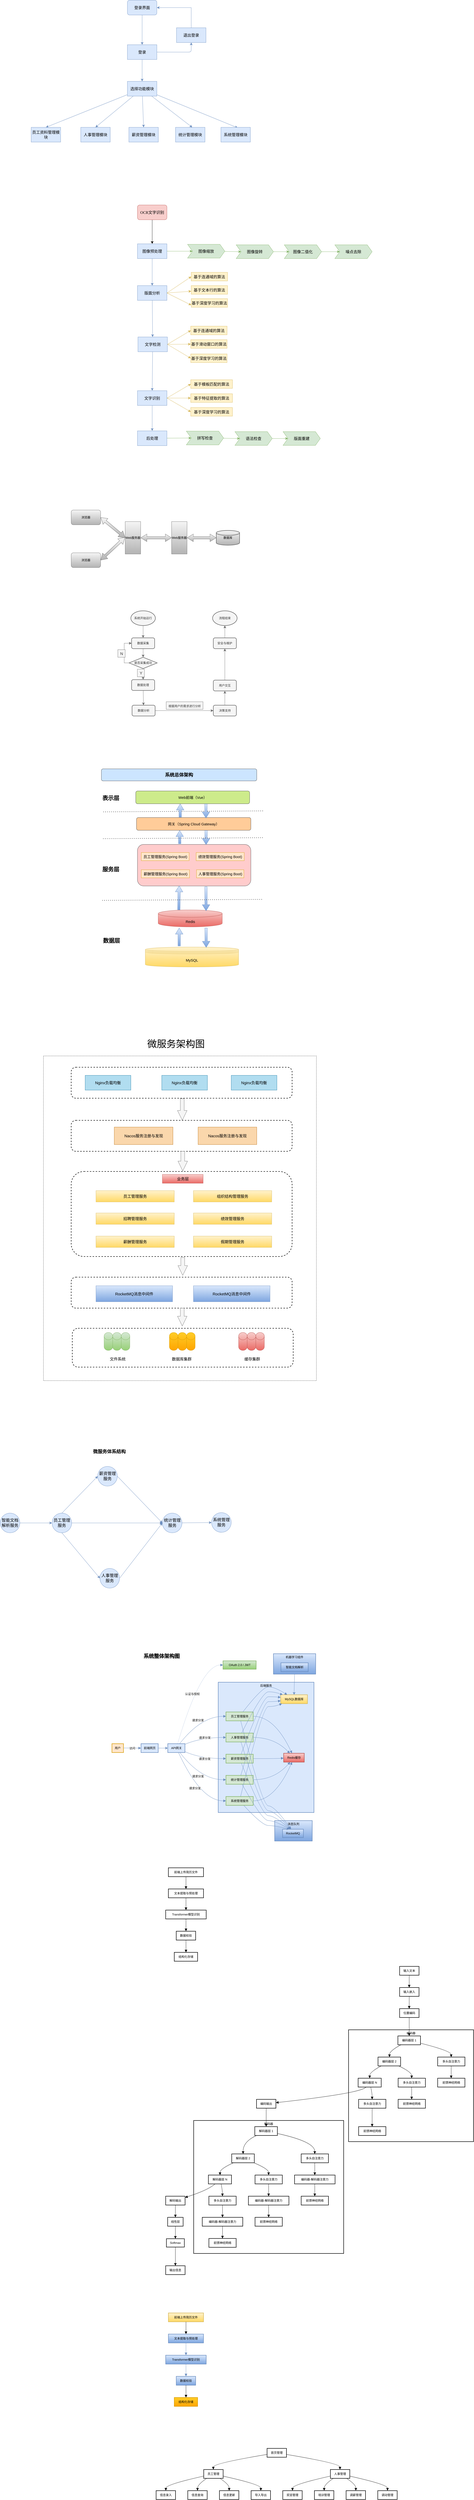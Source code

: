 <mxfile version="24.4.5" type="github">
  <diagram name="第 1 页" id="-HzKsZkmTxGfxk5T1sYI">
    <mxGraphModel dx="1947" dy="1037" grid="0" gridSize="10" guides="1" tooltips="1" connect="1" arrows="1" fold="1" page="0" pageScale="1" pageWidth="1169" pageHeight="827" math="0" shadow="0">
      <root>
        <mxCell id="0" />
        <mxCell id="1" parent="0" />
        <mxCell id="6ONoxern9ZZx5VAs3nk_-87" value="" style="rounded=0;whiteSpace=wrap;html=1;dashed=1;" parent="1" vertex="1">
          <mxGeometry x="-478" y="4015" width="1112" height="1321" as="geometry" />
        </mxCell>
        <mxCell id="6ONoxern9ZZx5VAs3nk_-38" value="" style="rounded=1;whiteSpace=wrap;html=1;fontSize=16;dashed=1;strokeWidth=2;" parent="1" vertex="1">
          <mxGeometry x="-365" y="4061" width="900" height="126" as="geometry" />
        </mxCell>
        <mxCell id="JRH7TbMGBQL19cqoVbQF-5" style="edgeStyle=none;curved=1;rounded=0;orthogonalLoop=1;jettySize=auto;html=1;fontSize=12;startSize=8;endSize=8;fillColor=#dae8fc;strokeColor=#6c8ebf;" parent="1" source="JRH7TbMGBQL19cqoVbQF-2" target="JRH7TbMGBQL19cqoVbQF-3" edge="1">
          <mxGeometry relative="1" as="geometry" />
        </mxCell>
        <mxCell id="JRH7TbMGBQL19cqoVbQF-2" value="登录界面" style="rounded=1;whiteSpace=wrap;html=1;fontSize=16;fillColor=#dae8fc;strokeColor=#6c8ebf;" parent="1" vertex="1">
          <mxGeometry x="-136" y="-280" width="120" height="60" as="geometry" />
        </mxCell>
        <mxCell id="JRH7TbMGBQL19cqoVbQF-6" style="edgeStyle=orthogonalEdgeStyle;orthogonalLoop=1;jettySize=auto;html=1;entryX=0.5;entryY=1;entryDx=0;entryDy=0;fontSize=12;startSize=8;endSize=8;strokeColor=#6c8ebf;fillColor=#dae8fc;" parent="1" source="JRH7TbMGBQL19cqoVbQF-3" target="JRH7TbMGBQL19cqoVbQF-4" edge="1">
          <mxGeometry relative="1" as="geometry" />
        </mxCell>
        <mxCell id="JRH7TbMGBQL19cqoVbQF-16" style="edgeStyle=none;curved=1;rounded=0;orthogonalLoop=1;jettySize=auto;html=1;exitX=0.5;exitY=1;exitDx=0;exitDy=0;entryX=0.5;entryY=0;entryDx=0;entryDy=0;fontSize=12;startSize=8;endSize=8;fillColor=#dae8fc;strokeColor=#6c8ebf;" parent="1" source="JRH7TbMGBQL19cqoVbQF-3" target="JRH7TbMGBQL19cqoVbQF-10" edge="1">
          <mxGeometry relative="1" as="geometry" />
        </mxCell>
        <mxCell id="JRH7TbMGBQL19cqoVbQF-3" value="登录" style="rounded=0;whiteSpace=wrap;html=1;fontSize=16;fillColor=#dae8fc;strokeColor=#6c8ebf;" parent="1" vertex="1">
          <mxGeometry x="-136" y="-99" width="120" height="60" as="geometry" />
        </mxCell>
        <mxCell id="JRH7TbMGBQL19cqoVbQF-7" style="edgeStyle=orthogonalEdgeStyle;rounded=0;orthogonalLoop=1;jettySize=auto;html=1;exitX=0.5;exitY=0;exitDx=0;exitDy=0;entryX=1;entryY=0.5;entryDx=0;entryDy=0;fontSize=12;startSize=8;endSize=8;fillColor=#dae8fc;strokeColor=#6c8ebf;" parent="1" source="JRH7TbMGBQL19cqoVbQF-4" target="JRH7TbMGBQL19cqoVbQF-2" edge="1">
          <mxGeometry relative="1" as="geometry" />
        </mxCell>
        <mxCell id="JRH7TbMGBQL19cqoVbQF-4" value="退出登录" style="rounded=0;whiteSpace=wrap;html=1;fontSize=16;fillColor=#dae8fc;strokeColor=#6c8ebf;" parent="1" vertex="1">
          <mxGeometry x="64" y="-168" width="120" height="60" as="geometry" />
        </mxCell>
        <mxCell id="JRH7TbMGBQL19cqoVbQF-18" style="edgeStyle=none;curved=1;rounded=0;orthogonalLoop=1;jettySize=auto;html=1;entryX=0.5;entryY=0;entryDx=0;entryDy=0;fontSize=12;startSize=8;endSize=8;fillColor=#dae8fc;strokeColor=#6c8ebf;" parent="1" source="JRH7TbMGBQL19cqoVbQF-10" target="JRH7TbMGBQL19cqoVbQF-12" edge="1">
          <mxGeometry relative="1" as="geometry" />
        </mxCell>
        <mxCell id="JRH7TbMGBQL19cqoVbQF-19" style="edgeStyle=none;curved=1;rounded=0;orthogonalLoop=1;jettySize=auto;html=1;entryX=0.5;entryY=0;entryDx=0;entryDy=0;fontSize=12;startSize=8;endSize=8;fillColor=#dae8fc;strokeColor=#6c8ebf;" parent="1" source="JRH7TbMGBQL19cqoVbQF-10" target="JRH7TbMGBQL19cqoVbQF-11" edge="1">
          <mxGeometry relative="1" as="geometry" />
        </mxCell>
        <mxCell id="JRH7TbMGBQL19cqoVbQF-20" style="edgeStyle=none;curved=1;rounded=0;orthogonalLoop=1;jettySize=auto;html=1;entryX=0.5;entryY=0;entryDx=0;entryDy=0;fontSize=12;startSize=8;endSize=8;fillColor=#dae8fc;strokeColor=#6c8ebf;" parent="1" source="JRH7TbMGBQL19cqoVbQF-10" target="JRH7TbMGBQL19cqoVbQF-13" edge="1">
          <mxGeometry relative="1" as="geometry" />
        </mxCell>
        <mxCell id="JRH7TbMGBQL19cqoVbQF-21" style="edgeStyle=none;curved=1;rounded=0;orthogonalLoop=1;jettySize=auto;html=1;entryX=0.567;entryY=0;entryDx=0;entryDy=0;entryPerimeter=0;fontSize=12;startSize=8;endSize=8;fillColor=#dae8fc;strokeColor=#6c8ebf;" parent="1" source="JRH7TbMGBQL19cqoVbQF-10" target="JRH7TbMGBQL19cqoVbQF-14" edge="1">
          <mxGeometry relative="1" as="geometry" />
        </mxCell>
        <mxCell id="JRH7TbMGBQL19cqoVbQF-22" style="edgeStyle=none;curved=1;rounded=0;orthogonalLoop=1;jettySize=auto;html=1;entryX=0.567;entryY=0.033;entryDx=0;entryDy=0;entryPerimeter=0;fontSize=12;startSize=8;endSize=8;fillColor=#dae8fc;strokeColor=#6c8ebf;" parent="1" source="JRH7TbMGBQL19cqoVbQF-10" target="JRH7TbMGBQL19cqoVbQF-15" edge="1">
          <mxGeometry relative="1" as="geometry" />
        </mxCell>
        <mxCell id="JRH7TbMGBQL19cqoVbQF-10" value="选择功能模块" style="rounded=0;whiteSpace=wrap;html=1;fontSize=16;fillColor=#dae8fc;strokeColor=#6c8ebf;" parent="1" vertex="1">
          <mxGeometry x="-136" y="50" width="120" height="60" as="geometry" />
        </mxCell>
        <mxCell id="JRH7TbMGBQL19cqoVbQF-11" value="&lt;p&gt;&lt;font face=&quot;宋体&quot;&gt;员工资料管理模块&lt;/font&gt;&lt;/p&gt;" style="rounded=0;whiteSpace=wrap;html=1;fontSize=16;fillColor=#dae8fc;strokeColor=#6c8ebf;" parent="1" vertex="1">
          <mxGeometry x="-528" y="237" width="120" height="60" as="geometry" />
        </mxCell>
        <mxCell id="JRH7TbMGBQL19cqoVbQF-12" value="&lt;p&gt;&lt;font face=&quot;宋体&quot;&gt;人事管理模块&lt;/font&gt;&lt;/p&gt;" style="rounded=0;whiteSpace=wrap;html=1;fontSize=16;fillColor=#dae8fc;strokeColor=#6c8ebf;" parent="1" vertex="1">
          <mxGeometry x="-326" y="237" width="120" height="60" as="geometry" />
        </mxCell>
        <mxCell id="JRH7TbMGBQL19cqoVbQF-13" value="&lt;p&gt;&lt;font face=&quot;宋体&quot;&gt;薪资管理模块&lt;/font&gt;&lt;/p&gt;" style="rounded=0;whiteSpace=wrap;html=1;fontSize=16;fillColor=#dae8fc;strokeColor=#6c8ebf;" parent="1" vertex="1">
          <mxGeometry x="-130" y="237" width="120" height="60" as="geometry" />
        </mxCell>
        <mxCell id="JRH7TbMGBQL19cqoVbQF-14" value="&lt;p&gt;&lt;font face=&quot;宋体&quot;&gt;统计管理模块&lt;/font&gt;&lt;/p&gt;" style="rounded=0;whiteSpace=wrap;html=1;fontSize=16;fillColor=#dae8fc;strokeColor=#6c8ebf;" parent="1" vertex="1">
          <mxGeometry x="60" y="237" width="120" height="60" as="geometry" />
        </mxCell>
        <mxCell id="JRH7TbMGBQL19cqoVbQF-15" value="&lt;p&gt;&lt;font face=&quot;宋体&quot;&gt;系统管理模块&lt;/font&gt;&lt;/p&gt;" style="rounded=0;whiteSpace=wrap;html=1;fontSize=16;fillColor=#dae8fc;strokeColor=#6c8ebf;" parent="1" vertex="1">
          <mxGeometry x="245" y="237" width="120" height="60" as="geometry" />
        </mxCell>
        <mxCell id="JRH7TbMGBQL19cqoVbQF-31" style="edgeStyle=none;curved=1;rounded=0;orthogonalLoop=1;jettySize=auto;html=1;exitX=0.5;exitY=1;exitDx=0;exitDy=0;entryX=0.5;entryY=0;entryDx=0;entryDy=0;fontSize=12;startSize=8;endSize=8;" parent="1" source="JRH7TbMGBQL19cqoVbQF-23" target="JRH7TbMGBQL19cqoVbQF-24" edge="1">
          <mxGeometry relative="1" as="geometry" />
        </mxCell>
        <mxCell id="JRH7TbMGBQL19cqoVbQF-23" value="&lt;p&gt;&lt;font face=&quot;宋体&quot;&gt;OCR文字识别&lt;/font&gt;&lt;/p&gt;" style="rounded=1;whiteSpace=wrap;html=1;fontSize=16;fillColor=#f8cecc;strokeColor=#b85450;" parent="1" vertex="1">
          <mxGeometry x="-95" y="553" width="120" height="60" as="geometry" />
        </mxCell>
        <mxCell id="JRH7TbMGBQL19cqoVbQF-36" style="edgeStyle=none;curved=1;rounded=0;orthogonalLoop=1;jettySize=auto;html=1;exitX=1;exitY=0.5;exitDx=0;exitDy=0;entryX=0;entryY=0.5;entryDx=0;entryDy=0;fontSize=12;startSize=8;endSize=8;fillColor=#d5e8d4;strokeColor=#82b366;" parent="1" source="JRH7TbMGBQL19cqoVbQF-24" target="JRH7TbMGBQL19cqoVbQF-33" edge="1">
          <mxGeometry relative="1" as="geometry" />
        </mxCell>
        <mxCell id="JRH7TbMGBQL19cqoVbQF-49" style="edgeStyle=none;curved=1;rounded=0;orthogonalLoop=1;jettySize=auto;html=1;exitX=0.5;exitY=1;exitDx=0;exitDy=0;fontSize=12;startSize=8;endSize=8;fillColor=#dae8fc;strokeColor=#6c8ebf;" parent="1" source="JRH7TbMGBQL19cqoVbQF-24" target="JRH7TbMGBQL19cqoVbQF-25" edge="1">
          <mxGeometry relative="1" as="geometry" />
        </mxCell>
        <mxCell id="JRH7TbMGBQL19cqoVbQF-24" value="&lt;p&gt;&lt;font face=&quot;宋体&quot;&gt;图像预处理&lt;/font&gt;&lt;/p&gt;" style="rounded=0;whiteSpace=wrap;html=1;fontSize=16;fillColor=#dae8fc;strokeColor=#6c8ebf;" parent="1" vertex="1">
          <mxGeometry x="-95" y="711" width="120" height="60" as="geometry" />
        </mxCell>
        <mxCell id="JRH7TbMGBQL19cqoVbQF-52" style="edgeStyle=none;curved=1;rounded=0;orthogonalLoop=1;jettySize=auto;html=1;fontSize=12;startSize=8;endSize=8;fillColor=#dae8fc;strokeColor=#6c8ebf;" parent="1" source="JRH7TbMGBQL19cqoVbQF-25" target="JRH7TbMGBQL19cqoVbQF-27" edge="1">
          <mxGeometry relative="1" as="geometry" />
        </mxCell>
        <mxCell id="JRH7TbMGBQL19cqoVbQF-95" style="edgeStyle=none;curved=1;rounded=0;orthogonalLoop=1;jettySize=auto;html=1;entryX=0;entryY=0.5;entryDx=0;entryDy=0;fontSize=12;startSize=8;endSize=8;exitX=1;exitY=0.5;exitDx=0;exitDy=0;fillColor=#fff2cc;strokeColor=#d6b656;" parent="1" source="JRH7TbMGBQL19cqoVbQF-25" target="JRH7TbMGBQL19cqoVbQF-89" edge="1">
          <mxGeometry relative="1" as="geometry" />
        </mxCell>
        <mxCell id="JRH7TbMGBQL19cqoVbQF-96" style="edgeStyle=none;curved=1;rounded=0;orthogonalLoop=1;jettySize=auto;html=1;exitX=1;exitY=0.5;exitDx=0;exitDy=0;fontSize=12;startSize=8;endSize=8;fillColor=#fff2cc;strokeColor=#d6b656;" parent="1" source="JRH7TbMGBQL19cqoVbQF-25" target="JRH7TbMGBQL19cqoVbQF-90" edge="1">
          <mxGeometry relative="1" as="geometry" />
        </mxCell>
        <mxCell id="JRH7TbMGBQL19cqoVbQF-97" style="edgeStyle=none;curved=1;rounded=0;orthogonalLoop=1;jettySize=auto;html=1;exitX=1;exitY=0.5;exitDx=0;exitDy=0;entryX=0;entryY=0.75;entryDx=0;entryDy=0;fontSize=12;startSize=8;endSize=8;fillColor=#fff2cc;strokeColor=#d6b656;" parent="1" source="JRH7TbMGBQL19cqoVbQF-25" target="JRH7TbMGBQL19cqoVbQF-91" edge="1">
          <mxGeometry relative="1" as="geometry" />
        </mxCell>
        <mxCell id="JRH7TbMGBQL19cqoVbQF-25" value="&lt;p&gt;&lt;font face=&quot;宋体&quot;&gt;版面分析&lt;/font&gt;&lt;/p&gt;" style="rounded=0;whiteSpace=wrap;html=1;fontSize=16;fillColor=#dae8fc;strokeColor=#6c8ebf;" parent="1" vertex="1">
          <mxGeometry x="-95" y="881" width="120" height="60" as="geometry" />
        </mxCell>
        <mxCell id="JRH7TbMGBQL19cqoVbQF-54" style="edgeStyle=none;curved=1;rounded=0;orthogonalLoop=1;jettySize=auto;html=1;entryX=0.5;entryY=0;entryDx=0;entryDy=0;fontSize=12;startSize=8;endSize=8;fillColor=#dae8fc;strokeColor=#6c8ebf;" parent="1" source="JRH7TbMGBQL19cqoVbQF-26" target="JRH7TbMGBQL19cqoVbQF-28" edge="1">
          <mxGeometry relative="1" as="geometry" />
        </mxCell>
        <mxCell id="JRH7TbMGBQL19cqoVbQF-104" style="edgeStyle=none;curved=1;rounded=0;orthogonalLoop=1;jettySize=auto;html=1;exitX=1;exitY=0.5;exitDx=0;exitDy=0;entryX=0;entryY=0.5;entryDx=0;entryDy=0;fontSize=12;startSize=8;endSize=8;fillColor=#fff2cc;strokeColor=#d6b656;" parent="1" source="JRH7TbMGBQL19cqoVbQF-26" target="JRH7TbMGBQL19cqoVbQF-101" edge="1">
          <mxGeometry relative="1" as="geometry" />
        </mxCell>
        <mxCell id="JRH7TbMGBQL19cqoVbQF-105" style="edgeStyle=none;curved=1;rounded=0;orthogonalLoop=1;jettySize=auto;html=1;exitX=1;exitY=0.5;exitDx=0;exitDy=0;entryX=0;entryY=0.5;entryDx=0;entryDy=0;fontSize=12;startSize=8;endSize=8;fillColor=#fff2cc;strokeColor=#d6b656;" parent="1" source="JRH7TbMGBQL19cqoVbQF-26" target="JRH7TbMGBQL19cqoVbQF-102" edge="1">
          <mxGeometry relative="1" as="geometry" />
        </mxCell>
        <mxCell id="JRH7TbMGBQL19cqoVbQF-106" style="edgeStyle=none;curved=1;rounded=0;orthogonalLoop=1;jettySize=auto;html=1;exitX=1;exitY=0.5;exitDx=0;exitDy=0;entryX=0;entryY=0.5;entryDx=0;entryDy=0;fontSize=12;startSize=8;endSize=8;fillColor=#fff2cc;strokeColor=#d6b656;" parent="1" source="JRH7TbMGBQL19cqoVbQF-26" target="JRH7TbMGBQL19cqoVbQF-103" edge="1">
          <mxGeometry relative="1" as="geometry" />
        </mxCell>
        <mxCell id="JRH7TbMGBQL19cqoVbQF-26" value="&lt;p&gt;&lt;font face=&quot;宋体&quot;&gt;文字识别&lt;/font&gt;&lt;/p&gt;" style="rounded=0;whiteSpace=wrap;html=1;fontSize=16;fillColor=#dae8fc;strokeColor=#6c8ebf;" parent="1" vertex="1">
          <mxGeometry x="-95" y="1308.5" width="120" height="60" as="geometry" />
        </mxCell>
        <mxCell id="JRH7TbMGBQL19cqoVbQF-53" style="edgeStyle=none;curved=1;rounded=0;orthogonalLoop=1;jettySize=auto;html=1;entryX=0.5;entryY=0;entryDx=0;entryDy=0;fontSize=12;startSize=8;endSize=8;fillColor=#dae8fc;strokeColor=#6c8ebf;" parent="1" source="JRH7TbMGBQL19cqoVbQF-27" target="JRH7TbMGBQL19cqoVbQF-26" edge="1">
          <mxGeometry relative="1" as="geometry" />
        </mxCell>
        <mxCell id="JRH7TbMGBQL19cqoVbQF-98" style="edgeStyle=none;curved=1;rounded=0;orthogonalLoop=1;jettySize=auto;html=1;exitX=1;exitY=0.5;exitDx=0;exitDy=0;entryX=0;entryY=0.5;entryDx=0;entryDy=0;fontSize=12;startSize=8;endSize=8;fillColor=#fff2cc;strokeColor=#d6b656;" parent="1" source="JRH7TbMGBQL19cqoVbQF-27" target="JRH7TbMGBQL19cqoVbQF-92" edge="1">
          <mxGeometry relative="1" as="geometry" />
        </mxCell>
        <mxCell id="JRH7TbMGBQL19cqoVbQF-99" style="edgeStyle=none;curved=1;rounded=0;orthogonalLoop=1;jettySize=auto;html=1;exitX=1;exitY=0.5;exitDx=0;exitDy=0;fontSize=12;startSize=8;endSize=8;fillColor=#fff2cc;strokeColor=#d6b656;" parent="1" source="JRH7TbMGBQL19cqoVbQF-27" target="JRH7TbMGBQL19cqoVbQF-93" edge="1">
          <mxGeometry relative="1" as="geometry" />
        </mxCell>
        <mxCell id="JRH7TbMGBQL19cqoVbQF-100" style="edgeStyle=none;curved=1;rounded=0;orthogonalLoop=1;jettySize=auto;html=1;exitX=1;exitY=0.5;exitDx=0;exitDy=0;entryX=0;entryY=0.5;entryDx=0;entryDy=0;fontSize=12;startSize=8;endSize=8;fillColor=#fff2cc;strokeColor=#d6b656;" parent="1" source="JRH7TbMGBQL19cqoVbQF-27" target="JRH7TbMGBQL19cqoVbQF-94" edge="1">
          <mxGeometry relative="1" as="geometry" />
        </mxCell>
        <mxCell id="JRH7TbMGBQL19cqoVbQF-27" value="&lt;p&gt;&lt;font face=&quot;宋体&quot;&gt;文字检测&lt;/font&gt;&lt;/p&gt;" style="rounded=0;whiteSpace=wrap;html=1;fontSize=16;fillColor=#dae8fc;strokeColor=#6c8ebf;" parent="1" vertex="1">
          <mxGeometry x="-93" y="1090" width="120" height="60" as="geometry" />
        </mxCell>
        <mxCell id="JRH7TbMGBQL19cqoVbQF-87" style="edgeStyle=none;curved=1;rounded=0;orthogonalLoop=1;jettySize=auto;html=1;entryX=0;entryY=0.5;entryDx=0;entryDy=0;fontSize=12;startSize=8;endSize=8;fillColor=#d5e8d4;strokeColor=#82b366;" parent="1" source="JRH7TbMGBQL19cqoVbQF-28" target="JRH7TbMGBQL19cqoVbQF-71" edge="1">
          <mxGeometry relative="1" as="geometry" />
        </mxCell>
        <mxCell id="JRH7TbMGBQL19cqoVbQF-28" value="&lt;p&gt;&lt;font face=&quot;宋体&quot;&gt;后处理&lt;/font&gt;&lt;/p&gt;" style="rounded=0;whiteSpace=wrap;html=1;fontSize=16;fillColor=#dae8fc;strokeColor=#6c8ebf;" parent="1" vertex="1">
          <mxGeometry x="-95" y="1472" width="120" height="60" as="geometry" />
        </mxCell>
        <mxCell id="JRH7TbMGBQL19cqoVbQF-32" value="&lt;p&gt;&lt;font face=&quot;宋体&quot;&gt;噪点去除&lt;/font&gt;&lt;/p&gt;" style="shape=step;perimeter=stepPerimeter;whiteSpace=wrap;html=1;fixedSize=1;fontSize=16;fillColor=#d5e8d4;strokeColor=#82b366;" parent="1" vertex="1">
          <mxGeometry x="709" y="715" width="152" height="56" as="geometry" />
        </mxCell>
        <mxCell id="JRH7TbMGBQL19cqoVbQF-37" style="edgeStyle=none;curved=1;rounded=0;orthogonalLoop=1;jettySize=auto;html=1;entryX=0;entryY=0.5;entryDx=0;entryDy=0;fontSize=12;startSize=8;endSize=8;fillColor=#d5e8d4;strokeColor=#82b366;" parent="1" source="JRH7TbMGBQL19cqoVbQF-33" target="JRH7TbMGBQL19cqoVbQF-34" edge="1">
          <mxGeometry relative="1" as="geometry" />
        </mxCell>
        <mxCell id="JRH7TbMGBQL19cqoVbQF-33" value="&lt;p&gt;&lt;font face=&quot;宋体&quot;&gt;图像缩放&lt;/font&gt;&lt;/p&gt;" style="shape=step;perimeter=stepPerimeter;whiteSpace=wrap;html=1;fixedSize=1;fontSize=16;fillColor=#d5e8d4;strokeColor=#82b366;" parent="1" vertex="1">
          <mxGeometry x="109" y="713" width="152" height="56" as="geometry" />
        </mxCell>
        <mxCell id="JRH7TbMGBQL19cqoVbQF-38" style="edgeStyle=none;curved=1;rounded=0;orthogonalLoop=1;jettySize=auto;html=1;entryX=0;entryY=0.5;entryDx=0;entryDy=0;fontSize=12;startSize=8;endSize=8;fillColor=#d5e8d4;strokeColor=#82b366;" parent="1" source="JRH7TbMGBQL19cqoVbQF-34" target="JRH7TbMGBQL19cqoVbQF-35" edge="1">
          <mxGeometry relative="1" as="geometry" />
        </mxCell>
        <mxCell id="JRH7TbMGBQL19cqoVbQF-34" value="&lt;p&gt;&lt;font face=&quot;宋体&quot;&gt;图像旋转&lt;/font&gt;&lt;/p&gt;" style="shape=step;perimeter=stepPerimeter;whiteSpace=wrap;html=1;fixedSize=1;fontSize=16;fillColor=#d5e8d4;strokeColor=#82b366;" parent="1" vertex="1">
          <mxGeometry x="307" y="715" width="152" height="56" as="geometry" />
        </mxCell>
        <mxCell id="JRH7TbMGBQL19cqoVbQF-39" style="edgeStyle=none;curved=1;rounded=0;orthogonalLoop=1;jettySize=auto;html=1;fontSize=12;startSize=8;endSize=8;fillColor=#d5e8d4;strokeColor=#82b366;" parent="1" source="JRH7TbMGBQL19cqoVbQF-35" target="JRH7TbMGBQL19cqoVbQF-32" edge="1">
          <mxGeometry relative="1" as="geometry" />
        </mxCell>
        <mxCell id="JRH7TbMGBQL19cqoVbQF-35" value="&lt;p&gt;&lt;font face=&quot;宋体&quot;&gt;图像二值化&lt;/font&gt;&lt;/p&gt;" style="shape=step;perimeter=stepPerimeter;whiteSpace=wrap;html=1;fixedSize=1;fontSize=16;fillColor=#d5e8d4;strokeColor=#82b366;" parent="1" vertex="1">
          <mxGeometry x="503" y="715" width="152" height="56" as="geometry" />
        </mxCell>
        <mxCell id="JRH7TbMGBQL19cqoVbQF-70" style="edgeStyle=none;curved=1;rounded=0;orthogonalLoop=1;jettySize=auto;html=1;entryX=0;entryY=0.5;entryDx=0;entryDy=0;fontSize=12;startSize=8;endSize=8;fillColor=#d5e8d4;strokeColor=#82b366;" parent="1" source="JRH7TbMGBQL19cqoVbQF-71" target="JRH7TbMGBQL19cqoVbQF-73" edge="1">
          <mxGeometry relative="1" as="geometry" />
        </mxCell>
        <mxCell id="JRH7TbMGBQL19cqoVbQF-71" value="&lt;p&gt;&lt;font face=&quot;宋体&quot;&gt;拼写检查&lt;/font&gt;&lt;/p&gt;" style="shape=step;perimeter=stepPerimeter;whiteSpace=wrap;html=1;fixedSize=1;fontSize=16;fillColor=#d5e8d4;strokeColor=#82b366;" parent="1" vertex="1">
          <mxGeometry x="104" y="1473" width="152" height="56" as="geometry" />
        </mxCell>
        <mxCell id="JRH7TbMGBQL19cqoVbQF-72" style="edgeStyle=none;curved=1;rounded=0;orthogonalLoop=1;jettySize=auto;html=1;entryX=0;entryY=0.5;entryDx=0;entryDy=0;fontSize=12;startSize=8;endSize=8;fillColor=#d5e8d4;strokeColor=#82b366;" parent="1" source="JRH7TbMGBQL19cqoVbQF-73" target="JRH7TbMGBQL19cqoVbQF-75" edge="1">
          <mxGeometry relative="1" as="geometry" />
        </mxCell>
        <mxCell id="JRH7TbMGBQL19cqoVbQF-73" value="&lt;p class=&quot;MsoNormal&quot;&gt;&lt;span style=&quot;mso-spacerun:&#39;yes&#39;;font-family:宋体;font-size:12.0pt;&#xa;mso-font-kerning:1.0pt;&quot;&gt;&lt;font face=&quot;宋体&quot;&gt;语法检查&lt;/font&gt;&lt;/span&gt;&lt;/p&gt;" style="shape=step;perimeter=stepPerimeter;whiteSpace=wrap;html=1;fixedSize=1;fontSize=16;fillColor=#d5e8d4;strokeColor=#82b366;" parent="1" vertex="1">
          <mxGeometry x="302" y="1475" width="152" height="56" as="geometry" />
        </mxCell>
        <mxCell id="JRH7TbMGBQL19cqoVbQF-75" value="&lt;p&gt;&lt;font face=&quot;宋体&quot;&gt;版面重建&lt;/font&gt;&lt;/p&gt;" style="shape=step;perimeter=stepPerimeter;whiteSpace=wrap;html=1;fixedSize=1;fontSize=16;fillColor=#d5e8d4;strokeColor=#82b366;" parent="1" vertex="1">
          <mxGeometry x="498" y="1475" width="152" height="56" as="geometry" />
        </mxCell>
        <mxCell id="JRH7TbMGBQL19cqoVbQF-89" value="&lt;p&gt;&lt;font face=&quot;宋体&quot;&gt;基于连通域的算法&lt;/font&gt;&lt;/p&gt;" style="rounded=0;whiteSpace=wrap;html=1;fontSize=16;fillColor=#fff2cc;strokeColor=#d6b656;" parent="1" vertex="1">
          <mxGeometry x="124" y="827" width="148" height="35" as="geometry" />
        </mxCell>
        <mxCell id="JRH7TbMGBQL19cqoVbQF-90" value="&lt;p&gt;&lt;font face=&quot;宋体&quot;&gt;基于文本行的算法&lt;/font&gt;&lt;/p&gt;" style="rounded=0;whiteSpace=wrap;html=1;fontSize=16;fillColor=#fff2cc;strokeColor=#d6b656;" parent="1" vertex="1">
          <mxGeometry x="124" y="881" width="148" height="35" as="geometry" />
        </mxCell>
        <mxCell id="JRH7TbMGBQL19cqoVbQF-91" value="&lt;p&gt;&lt;font face=&quot;宋体&quot;&gt;基于深度学习的算法&lt;/font&gt;&lt;/p&gt;" style="rounded=0;whiteSpace=wrap;html=1;fontSize=16;fillColor=#fff2cc;strokeColor=#d6b656;" parent="1" vertex="1">
          <mxGeometry x="124" y="934" width="148" height="35" as="geometry" />
        </mxCell>
        <mxCell id="JRH7TbMGBQL19cqoVbQF-92" value="&lt;p&gt;&lt;font face=&quot;宋体&quot;&gt;基于连通域的算法&lt;/font&gt;&lt;/p&gt;" style="rounded=0;whiteSpace=wrap;html=1;fontSize=16;fillColor=#fff2cc;strokeColor=#d6b656;" parent="1" vertex="1">
          <mxGeometry x="122" y="1046" width="148" height="35" as="geometry" />
        </mxCell>
        <mxCell id="JRH7TbMGBQL19cqoVbQF-93" value="&lt;p&gt;&lt;font face=&quot;宋体&quot;&gt;基于滑动窗口的算法&lt;/font&gt;&lt;/p&gt;" style="rounded=0;whiteSpace=wrap;html=1;fontSize=16;fillColor=#fff2cc;strokeColor=#d6b656;" parent="1" vertex="1">
          <mxGeometry x="122" y="1101" width="148" height="35" as="geometry" />
        </mxCell>
        <mxCell id="JRH7TbMGBQL19cqoVbQF-94" value="&lt;p&gt;&lt;font face=&quot;宋体&quot;&gt;基于深度学习的算法&lt;/font&gt;&lt;/p&gt;" style="rounded=0;whiteSpace=wrap;html=1;fontSize=16;fillColor=#fff2cc;strokeColor=#d6b656;" parent="1" vertex="1">
          <mxGeometry x="122" y="1159" width="148" height="35" as="geometry" />
        </mxCell>
        <mxCell id="JRH7TbMGBQL19cqoVbQF-101" value="&lt;p&gt;&lt;font face=&quot;宋体&quot;&gt;基于模板匹配的算法&lt;/font&gt;&lt;/p&gt;" style="rounded=0;whiteSpace=wrap;html=1;fontSize=16;fillColor=#fff2cc;strokeColor=#d6b656;" parent="1" vertex="1">
          <mxGeometry x="122" y="1264" width="170" height="35" as="geometry" />
        </mxCell>
        <mxCell id="JRH7TbMGBQL19cqoVbQF-102" value="&lt;p&gt;&lt;font face=&quot;宋体&quot;&gt;基于特征提取的算法&lt;/font&gt;&lt;/p&gt;" style="rounded=0;whiteSpace=wrap;html=1;fontSize=16;fillColor=#fff2cc;strokeColor=#d6b656;" parent="1" vertex="1">
          <mxGeometry x="122" y="1321" width="170" height="35" as="geometry" />
        </mxCell>
        <mxCell id="JRH7TbMGBQL19cqoVbQF-103" value="&lt;p&gt;&lt;font face=&quot;宋体&quot;&gt;基于深度学习的算法&lt;/font&gt;&lt;/p&gt;" style="rounded=0;whiteSpace=wrap;html=1;fontSize=16;fillColor=#fff2cc;strokeColor=#d6b656;" parent="1" vertex="1">
          <mxGeometry x="122" y="1377" width="170" height="35" as="geometry" />
        </mxCell>
        <mxCell id="ykjfoptqHH09ofvX00xG-2" value="浏览器" style="rounded=1;whiteSpace=wrap;html=1;fillColor=#f5f5f5;strokeColor=#666666;gradientColor=#b3b3b3;" parent="1" vertex="1">
          <mxGeometry x="-365" y="1794" width="120" height="60" as="geometry" />
        </mxCell>
        <mxCell id="ykjfoptqHH09ofvX00xG-3" value="浏览器" style="rounded=1;whiteSpace=wrap;html=1;fillColor=#f5f5f5;strokeColor=#666666;gradientColor=#b3b3b3;" parent="1" vertex="1">
          <mxGeometry x="-365" y="1968" width="120" height="60" as="geometry" />
        </mxCell>
        <mxCell id="ykjfoptqHH09ofvX00xG-4" value="Web服务器" style="rounded=0;whiteSpace=wrap;html=1;fillColor=#f5f5f5;strokeColor=#666666;gradientColor=#b3b3b3;" parent="1" vertex="1">
          <mxGeometry x="-145" y="1841" width="63" height="132" as="geometry" />
        </mxCell>
        <mxCell id="ykjfoptqHH09ofvX00xG-5" value="Web服务器" style="rounded=0;whiteSpace=wrap;html=1;fillColor=#f5f5f5;strokeColor=#666666;gradientColor=#b3b3b3;" parent="1" vertex="1">
          <mxGeometry x="44" y="1841" width="63" height="132" as="geometry" />
        </mxCell>
        <mxCell id="ykjfoptqHH09ofvX00xG-6" value="数据库" style="strokeWidth=2;html=1;shape=mxgraph.flowchart.database;whiteSpace=wrap;fillColor=#f5f5f5;strokeColor=#666666;gradientColor=#b3b3b3;" parent="1" vertex="1">
          <mxGeometry x="226" y="1877" width="95" height="60" as="geometry" />
        </mxCell>
        <mxCell id="ykjfoptqHH09ofvX00xG-7" value="" style="shape=flexArrow;endArrow=classic;startArrow=classic;html=1;rounded=0;fontSize=12;startSize=8;endSize=8;curved=1;entryX=0;entryY=0.5;entryDx=0;entryDy=0;exitX=1;exitY=0.5;exitDx=0;exitDy=0;fillColor=#f5f5f5;strokeColor=#666666;gradientColor=#b3b3b3;" parent="1" source="ykjfoptqHH09ofvX00xG-2" target="ykjfoptqHH09ofvX00xG-4" edge="1">
          <mxGeometry width="100" height="100" relative="1" as="geometry">
            <mxPoint x="-256" y="1949" as="sourcePoint" />
            <mxPoint x="-156" y="1849" as="targetPoint" />
          </mxGeometry>
        </mxCell>
        <mxCell id="ykjfoptqHH09ofvX00xG-8" value="" style="shape=flexArrow;endArrow=classic;startArrow=classic;html=1;rounded=0;fontSize=12;startSize=8;endSize=8;curved=1;exitX=1;exitY=0.5;exitDx=0;exitDy=0;fillColor=#f5f5f5;strokeColor=#666666;gradientColor=#b3b3b3;" parent="1" source="ykjfoptqHH09ofvX00xG-3" edge="1">
          <mxGeometry width="100" height="100" relative="1" as="geometry">
            <mxPoint x="-249" y="2013" as="sourcePoint" />
            <mxPoint x="-146" y="1905" as="targetPoint" />
          </mxGeometry>
        </mxCell>
        <mxCell id="ykjfoptqHH09ofvX00xG-9" value="" style="shape=flexArrow;endArrow=classic;startArrow=classic;html=1;rounded=0;fontSize=12;startSize=8;endSize=8;curved=1;entryX=0;entryY=0.5;entryDx=0;entryDy=0;exitX=1;exitY=0.5;exitDx=0;exitDy=0;fillColor=#f5f5f5;strokeColor=#666666;gradientColor=#b3b3b3;" parent="1" source="ykjfoptqHH09ofvX00xG-4" target="ykjfoptqHH09ofvX00xG-5" edge="1">
          <mxGeometry width="100" height="100" relative="1" as="geometry">
            <mxPoint x="-104" y="2009" as="sourcePoint" />
            <mxPoint x="-4" y="1909" as="targetPoint" />
          </mxGeometry>
        </mxCell>
        <mxCell id="ykjfoptqHH09ofvX00xG-10" value="" style="shape=flexArrow;endArrow=classic;startArrow=classic;html=1;rounded=0;fontSize=12;startSize=8;endSize=8;curved=1;entryX=0;entryY=0.5;entryDx=0;entryDy=0;entryPerimeter=0;exitX=1;exitY=0.5;exitDx=0;exitDy=0;fillColor=#f5f5f5;strokeColor=#666666;gradientColor=#b3b3b3;" parent="1" source="ykjfoptqHH09ofvX00xG-5" target="ykjfoptqHH09ofvX00xG-6" edge="1">
          <mxGeometry width="100" height="100" relative="1" as="geometry">
            <mxPoint x="104" y="2007" as="sourcePoint" />
            <mxPoint x="204" y="1907" as="targetPoint" />
          </mxGeometry>
        </mxCell>
        <mxCell id="ykjfoptqHH09ofvX00xG-20" style="edgeStyle=none;curved=1;rounded=0;orthogonalLoop=1;jettySize=auto;html=1;exitX=0.5;exitY=1;exitDx=0;exitDy=0;exitPerimeter=0;fontSize=12;startSize=8;endSize=8;fillColor=#f5f5f5;strokeColor=#666666;" parent="1" source="ykjfoptqHH09ofvX00xG-11" target="ykjfoptqHH09ofvX00xG-12" edge="1">
          <mxGeometry relative="1" as="geometry" />
        </mxCell>
        <mxCell id="ykjfoptqHH09ofvX00xG-11" value="系统开始运行" style="strokeWidth=2;html=1;shape=mxgraph.flowchart.start_2;whiteSpace=wrap;fillColor=#f5f5f5;strokeColor=#666666;fontColor=#333333;" parent="1" vertex="1">
          <mxGeometry x="-122" y="2204" width="100" height="60" as="geometry" />
        </mxCell>
        <mxCell id="ykjfoptqHH09ofvX00xG-12" value="数据采集" style="rounded=1;whiteSpace=wrap;html=1;absoluteArcSize=1;arcSize=14;strokeWidth=2;fillColor=#f5f5f5;strokeColor=#666666;fontColor=#333333;" parent="1" vertex="1">
          <mxGeometry x="-119" y="2314" width="94" height="44" as="geometry" />
        </mxCell>
        <mxCell id="ykjfoptqHH09ofvX00xG-27" style="edgeStyle=none;curved=1;rounded=0;orthogonalLoop=1;jettySize=auto;html=1;fontSize=12;startSize=8;endSize=8;fillColor=#f5f5f5;strokeColor=#666666;" parent="1" source="ykjfoptqHH09ofvX00xG-13" target="ykjfoptqHH09ofvX00xG-15" edge="1">
          <mxGeometry relative="1" as="geometry" />
        </mxCell>
        <mxCell id="ykjfoptqHH09ofvX00xG-13" value="数据处理" style="rounded=1;whiteSpace=wrap;html=1;absoluteArcSize=1;arcSize=14;strokeWidth=2;fillColor=#f5f5f5;strokeColor=#666666;fontColor=#333333;" parent="1" vertex="1">
          <mxGeometry x="-119" y="2484" width="94" height="44" as="geometry" />
        </mxCell>
        <mxCell id="ykjfoptqHH09ofvX00xG-30" style="edgeStyle=none;curved=1;rounded=0;orthogonalLoop=1;jettySize=auto;html=1;exitX=0.5;exitY=0;exitDx=0;exitDy=0;entryX=0.5;entryY=1;entryDx=0;entryDy=0;fontSize=12;startSize=8;endSize=8;fillColor=#f5f5f5;strokeColor=#666666;" parent="1" source="ykjfoptqHH09ofvX00xG-14" target="ykjfoptqHH09ofvX00xG-16" edge="1">
          <mxGeometry relative="1" as="geometry" />
        </mxCell>
        <mxCell id="ykjfoptqHH09ofvX00xG-14" value="决策支持" style="rounded=1;whiteSpace=wrap;html=1;absoluteArcSize=1;arcSize=14;strokeWidth=2;fillColor=#f5f5f5;strokeColor=#666666;fontColor=#333333;" parent="1" vertex="1">
          <mxGeometry x="214" y="2588" width="94" height="44" as="geometry" />
        </mxCell>
        <mxCell id="ykjfoptqHH09ofvX00xG-28" style="edgeStyle=none;curved=1;rounded=0;orthogonalLoop=1;jettySize=auto;html=1;exitX=1;exitY=0.5;exitDx=0;exitDy=0;fontSize=12;startSize=8;endSize=8;fillColor=#f5f5f5;strokeColor=#666666;" parent="1" source="ykjfoptqHH09ofvX00xG-15" target="ykjfoptqHH09ofvX00xG-14" edge="1">
          <mxGeometry relative="1" as="geometry" />
        </mxCell>
        <mxCell id="ykjfoptqHH09ofvX00xG-15" value="数据分析" style="rounded=1;whiteSpace=wrap;html=1;absoluteArcSize=1;arcSize=14;strokeWidth=2;fillColor=#f5f5f5;strokeColor=#666666;fontColor=#333333;" parent="1" vertex="1">
          <mxGeometry x="-117" y="2588" width="94" height="44" as="geometry" />
        </mxCell>
        <mxCell id="ykjfoptqHH09ofvX00xG-31" style="edgeStyle=none;curved=1;rounded=0;orthogonalLoop=1;jettySize=auto;html=1;exitX=0.5;exitY=0;exitDx=0;exitDy=0;fontSize=12;startSize=8;endSize=8;fillColor=#f5f5f5;strokeColor=#666666;" parent="1" source="ykjfoptqHH09ofvX00xG-16" target="ykjfoptqHH09ofvX00xG-17" edge="1">
          <mxGeometry relative="1" as="geometry" />
        </mxCell>
        <mxCell id="ykjfoptqHH09ofvX00xG-16" value="用户交互" style="rounded=1;whiteSpace=wrap;html=1;absoluteArcSize=1;arcSize=14;strokeWidth=2;fillColor=#f5f5f5;strokeColor=#666666;fontColor=#333333;" parent="1" vertex="1">
          <mxGeometry x="214" y="2486" width="94" height="44" as="geometry" />
        </mxCell>
        <mxCell id="ykjfoptqHH09ofvX00xG-17" value="安全与维护" style="rounded=1;whiteSpace=wrap;html=1;absoluteArcSize=1;arcSize=14;strokeWidth=2;fillColor=#f5f5f5;strokeColor=#666666;fontColor=#333333;" parent="1" vertex="1">
          <mxGeometry x="214" y="2314" width="94" height="44" as="geometry" />
        </mxCell>
        <mxCell id="ykjfoptqHH09ofvX00xG-23" style="edgeStyle=none;curved=1;rounded=0;orthogonalLoop=1;jettySize=auto;html=1;exitX=0.5;exitY=1;exitDx=0;exitDy=0;exitPerimeter=0;entryX=0.5;entryY=0;entryDx=0;entryDy=0;fontSize=12;startSize=8;endSize=8;fillColor=#f5f5f5;strokeColor=#666666;" parent="1" source="ykjfoptqHH09ofvX00xG-21" target="ykjfoptqHH09ofvX00xG-13" edge="1">
          <mxGeometry relative="1" as="geometry" />
        </mxCell>
        <mxCell id="ykjfoptqHH09ofvX00xG-25" style="edgeStyle=orthogonalEdgeStyle;rounded=0;orthogonalLoop=1;jettySize=auto;html=1;exitX=0;exitY=0.5;exitDx=0;exitDy=0;exitPerimeter=0;entryX=0;entryY=0.5;entryDx=0;entryDy=0;fontSize=12;startSize=8;endSize=8;fillColor=#f5f5f5;strokeColor=#666666;" parent="1" source="ykjfoptqHH09ofvX00xG-21" target="ykjfoptqHH09ofvX00xG-12" edge="1">
          <mxGeometry relative="1" as="geometry" />
        </mxCell>
        <mxCell id="ykjfoptqHH09ofvX00xG-21" value="是否采集成功" style="strokeWidth=2;html=1;shape=mxgraph.flowchart.decision;whiteSpace=wrap;fillColor=#f5f5f5;strokeColor=#666666;fontColor=#333333;" parent="1" vertex="1">
          <mxGeometry x="-129" y="2393" width="114" height="46" as="geometry" />
        </mxCell>
        <mxCell id="ykjfoptqHH09ofvX00xG-22" style="edgeStyle=none;curved=1;rounded=0;orthogonalLoop=1;jettySize=auto;html=1;exitX=0.5;exitY=1;exitDx=0;exitDy=0;entryX=0.5;entryY=0;entryDx=0;entryDy=0;entryPerimeter=0;fontSize=12;startSize=8;endSize=8;fillColor=#f5f5f5;strokeColor=#666666;" parent="1" source="ykjfoptqHH09ofvX00xG-12" target="ykjfoptqHH09ofvX00xG-21" edge="1">
          <mxGeometry relative="1" as="geometry" />
        </mxCell>
        <mxCell id="ykjfoptqHH09ofvX00xG-24" value="Y" style="text;html=1;align=center;verticalAlign=middle;resizable=0;points=[];autosize=1;fontSize=16;fillColor=#f5f5f5;strokeColor=#666666;fontColor=#333333;" parent="1" vertex="1">
          <mxGeometry x="-95.5" y="2441.5" width="29" height="31" as="geometry" />
        </mxCell>
        <mxCell id="ykjfoptqHH09ofvX00xG-26" value="N" style="text;html=1;align=center;verticalAlign=middle;resizable=0;points=[];autosize=1;fontSize=16;fillColor=#f5f5f5;strokeColor=#666666;fontColor=#333333;" parent="1" vertex="1">
          <mxGeometry x="-175" y="2362" width="30" height="31" as="geometry" />
        </mxCell>
        <mxCell id="ykjfoptqHH09ofvX00xG-29" value="&lt;font style=&quot;font-size: 12px;&quot;&gt;根据用户的需求进行分析&lt;/font&gt;" style="text;html=1;align=center;verticalAlign=middle;resizable=0;points=[];autosize=1;fontSize=16;fillColor=#f5f5f5;strokeColor=#666666;fontColor=#333333;" parent="1" vertex="1">
          <mxGeometry x="22" y="2574" width="150" height="31" as="geometry" />
        </mxCell>
        <mxCell id="ykjfoptqHH09ofvX00xG-32" value="流程结束" style="strokeWidth=2;html=1;shape=mxgraph.flowchart.start_2;whiteSpace=wrap;fillColor=#f5f5f5;strokeColor=#666666;fontColor=#333333;" parent="1" vertex="1">
          <mxGeometry x="211" y="2204" width="100" height="60" as="geometry" />
        </mxCell>
        <mxCell id="ykjfoptqHH09ofvX00xG-33" style="edgeStyle=none;curved=1;rounded=0;orthogonalLoop=1;jettySize=auto;html=1;exitX=0.5;exitY=0;exitDx=0;exitDy=0;entryX=0.5;entryY=1;entryDx=0;entryDy=0;entryPerimeter=0;fontSize=12;startSize=8;endSize=8;fillColor=#f5f5f5;strokeColor=#666666;" parent="1" source="ykjfoptqHH09ofvX00xG-17" target="ykjfoptqHH09ofvX00xG-32" edge="1">
          <mxGeometry relative="1" as="geometry" />
        </mxCell>
        <mxCell id="6ONoxern9ZZx5VAs3nk_-2" value="&lt;div style=&quot;font-size: 23px;&quot;&gt;表示层&lt;/div&gt;" style="text;html=1;align=center;verticalAlign=middle;resizable=0;points=[];autosize=1;strokeColor=none;fillColor=none;fontSize=23;fontColor=default;fontStyle=1" parent="1" vertex="1">
          <mxGeometry x="-248" y="2946" width="87" height="40" as="geometry" />
        </mxCell>
        <mxCell id="6ONoxern9ZZx5VAs3nk_-3" value="服务层" style="text;html=1;align=center;verticalAlign=middle;resizable=0;points=[];autosize=1;strokeColor=none;fillColor=none;fontSize=23;fontColor=default;fontStyle=1" parent="1" vertex="1">
          <mxGeometry x="-248" y="3236" width="87" height="40" as="geometry" />
        </mxCell>
        <mxCell id="6ONoxern9ZZx5VAs3nk_-4" value="数据层" style="text;html=1;align=center;verticalAlign=middle;resizable=0;points=[];autosize=1;strokeColor=none;fillColor=none;fontSize=23;fontColor=default;fontStyle=1" parent="1" vertex="1">
          <mxGeometry x="-245" y="3526" width="87" height="40" as="geometry" />
        </mxCell>
        <mxCell id="6ONoxern9ZZx5VAs3nk_-5" value="Web前端（Vue）" style="rounded=1;whiteSpace=wrap;html=1;fontSize=15;fillColor=#cdeb8b;strokeColor=#36393d;" parent="1" vertex="1">
          <mxGeometry x="-102" y="2937" width="464" height="52" as="geometry" />
        </mxCell>
        <mxCell id="6ONoxern9ZZx5VAs3nk_-8" value="网关（Spring Cloud Gateway）" style="rounded=1;whiteSpace=wrap;html=1;fontSize=15;fillColor=#ffcc99;strokeColor=#36393d;" parent="1" vertex="1">
          <mxGeometry x="-99" y="3045" width="466" height="52" as="geometry" />
        </mxCell>
        <mxCell id="6ONoxern9ZZx5VAs3nk_-9" value="" style="rounded=1;whiteSpace=wrap;html=1;fontSize=15;fillColor=#ffcccc;strokeColor=#36393d;" parent="1" vertex="1">
          <mxGeometry x="-95" y="3154.5" width="462" height="169" as="geometry" />
        </mxCell>
        <mxCell id="6ONoxern9ZZx5VAs3nk_-10" value="员工管理服务(Spring Boot)" style="rounded=0;whiteSpace=wrap;html=1;fontSize=15;fillColor=#ffe6cc;strokeColor=#d79b00;" parent="1" vertex="1">
          <mxGeometry x="-79.5" y="3187.5" width="195" height="33" as="geometry" />
        </mxCell>
        <mxCell id="6ONoxern9ZZx5VAs3nk_-11" value="绩效管理服务(Spring Boot)" style="rounded=0;whiteSpace=wrap;html=1;fontSize=15;fillColor=#ffe6cc;strokeColor=#d79b00;" parent="1" vertex="1">
          <mxGeometry x="144" y="3187.5" width="196" height="33" as="geometry" />
        </mxCell>
        <mxCell id="6ONoxern9ZZx5VAs3nk_-12" value="薪酬管理服务(Spring Boot)" style="rounded=0;whiteSpace=wrap;html=1;fontSize=15;fillColor=#ffe6cc;strokeColor=#d79b00;" parent="1" vertex="1">
          <mxGeometry x="-79.5" y="3257.5" width="196.5" height="33" as="geometry" />
        </mxCell>
        <mxCell id="6ONoxern9ZZx5VAs3nk_-14" value="人事管理服务(Spring Boot)" style="rounded=0;whiteSpace=wrap;html=1;fontSize=15;fillColor=#ffe6cc;strokeColor=#d79b00;" parent="1" vertex="1">
          <mxGeometry x="145.5" y="3257.5" width="193" height="33" as="geometry" />
        </mxCell>
        <mxCell id="6ONoxern9ZZx5VAs3nk_-17" value="Redis" style="shape=cylinder3;whiteSpace=wrap;html=1;boundedLbl=1;backgroundOutline=1;size=15;fontSize=15;fillColor=#f8cecc;gradientColor=#ea6b66;strokeColor=#b85450;" parent="1" vertex="1">
          <mxGeometry x="-10.5" y="3421" width="261" height="69" as="geometry" />
        </mxCell>
        <mxCell id="6ONoxern9ZZx5VAs3nk_-18" value="MySQL" style="shape=datastore;whiteSpace=wrap;html=1;fontSize=15;fillColor=#fff2cc;gradientColor=#ffd966;strokeColor=#d6b656;" parent="1" vertex="1">
          <mxGeometry x="-63" y="3572" width="380" height="81" as="geometry" />
        </mxCell>
        <mxCell id="6ONoxern9ZZx5VAs3nk_-20" value="" style="endArrow=none;dashed=1;html=1;dashPattern=1 3;strokeWidth=2;rounded=0;fontSize=15;startSize=8;endSize=8;curved=1;strokeColor=default;fontColor=default;" parent="1" edge="1">
          <mxGeometry width="50" height="50" relative="1" as="geometry">
            <mxPoint x="-234" y="3022" as="sourcePoint" />
            <mxPoint x="421" y="3018" as="targetPoint" />
          </mxGeometry>
        </mxCell>
        <mxCell id="6ONoxern9ZZx5VAs3nk_-21" value="" style="shape=flexArrow;endArrow=classic;html=1;rounded=0;fontSize=15;startSize=8;endSize=8;curved=1;entryX=0.363;entryY=0.038;entryDx=0;entryDy=0;entryPerimeter=0;fontColor=default;fillColor=#dae8fc;gradientColor=#7ea6e0;strokeColor=#6c8ebf;" parent="1" edge="1">
          <mxGeometry width="50" height="50" relative="1" as="geometry">
            <mxPoint x="184" y="2989" as="sourcePoint" />
            <mxPoint x="184.158" y="3047.976" as="targetPoint" />
          </mxGeometry>
        </mxCell>
        <mxCell id="6ONoxern9ZZx5VAs3nk_-22" value="" style="shape=flexArrow;endArrow=classic;html=1;rounded=0;fontSize=15;startSize=8;endSize=8;curved=1;entryX=0.363;entryY=0.038;entryDx=0;entryDy=0;entryPerimeter=0;fontColor=default;fillColor=#dae8fc;gradientColor=#7ea6e0;strokeColor=#6c8ebf;" parent="1" edge="1">
          <mxGeometry width="50" height="50" relative="1" as="geometry">
            <mxPoint x="184.5" y="3097" as="sourcePoint" />
            <mxPoint x="184.5" y="3156" as="targetPoint" />
          </mxGeometry>
        </mxCell>
        <mxCell id="6ONoxern9ZZx5VAs3nk_-23" value="" style="shape=flexArrow;endArrow=classic;html=1;rounded=0;fontSize=15;startSize=8;endSize=8;curved=1;fontColor=default;fillColor=#dae8fc;gradientColor=#7ea6e0;strokeColor=#6c8ebf;" parent="1" edge="1">
          <mxGeometry width="50" height="50" relative="1" as="geometry">
            <mxPoint x="184" y="3326" as="sourcePoint" />
            <mxPoint x="184.5" y="3425" as="targetPoint" />
          </mxGeometry>
        </mxCell>
        <mxCell id="6ONoxern9ZZx5VAs3nk_-24" value="" style="shape=flexArrow;endArrow=classic;html=1;rounded=0;fontSize=15;startSize=8;endSize=8;curved=1;fontColor=default;fillColor=#dae8fc;gradientColor=#7ea6e0;strokeColor=#6c8ebf;" parent="1" edge="1">
          <mxGeometry width="50" height="50" relative="1" as="geometry">
            <mxPoint x="184.5" y="3494" as="sourcePoint" />
            <mxPoint x="185" y="3574" as="targetPoint" />
          </mxGeometry>
        </mxCell>
        <mxCell id="6ONoxern9ZZx5VAs3nk_-25" value="" style="shape=flexArrow;endArrow=classic;html=1;rounded=0;fontSize=15;startSize=8;endSize=8;curved=1;entryX=0.325;entryY=0.981;entryDx=0;entryDy=0;entryPerimeter=0;fontColor=default;fillColor=#dae8fc;strokeColor=#6c8ebf;gradientColor=#7ea6e0;" parent="1" edge="1">
          <mxGeometry width="50" height="50" relative="1" as="geometry">
            <mxPoint x="79.2" y="3043.99" as="sourcePoint" />
            <mxPoint x="79.0" y="2989.002" as="targetPoint" />
          </mxGeometry>
        </mxCell>
        <mxCell id="6ONoxern9ZZx5VAs3nk_-26" value="" style="shape=flexArrow;endArrow=classic;html=1;rounded=0;fontSize=15;startSize=8;endSize=8;curved=1;entryX=0.325;entryY=0.981;entryDx=0;entryDy=0;entryPerimeter=0;fontColor=default;fillColor=#dae8fc;gradientColor=#7ea6e0;strokeColor=#6c8ebf;" parent="1" edge="1">
          <mxGeometry width="50" height="50" relative="1" as="geometry">
            <mxPoint x="77.2" y="3151.99" as="sourcePoint" />
            <mxPoint x="77.0" y="3097.002" as="targetPoint" />
          </mxGeometry>
        </mxCell>
        <mxCell id="6ONoxern9ZZx5VAs3nk_-27" value="" style="shape=flexArrow;endArrow=classic;html=1;rounded=0;fontSize=15;startSize=8;endSize=8;curved=1;entryX=0.325;entryY=0.981;entryDx=0;entryDy=0;entryPerimeter=0;exitX=0.322;exitY=0;exitDx=0;exitDy=0;exitPerimeter=0;fontColor=default;fillColor=#dae8fc;gradientColor=#7ea6e0;strokeColor=#6c8ebf;" parent="1" source="6ONoxern9ZZx5VAs3nk_-17" edge="1">
          <mxGeometry width="50" height="50" relative="1" as="geometry">
            <mxPoint x="75.2" y="3376.99" as="sourcePoint" />
            <mxPoint x="75.0" y="3322.002" as="targetPoint" />
          </mxGeometry>
        </mxCell>
        <mxCell id="6ONoxern9ZZx5VAs3nk_-28" value="" style="shape=flexArrow;endArrow=classic;html=1;rounded=0;fontSize=15;startSize=8;endSize=8;curved=1;entryX=0.325;entryY=0.981;entryDx=0;entryDy=0;entryPerimeter=0;fontColor=default;fillColor=#dae8fc;gradientColor=#7ea6e0;strokeColor=#6c8ebf;" parent="1" edge="1">
          <mxGeometry width="50" height="50" relative="1" as="geometry">
            <mxPoint x="75" y="3568" as="sourcePoint" />
            <mxPoint x="75.0" y="3494.002" as="targetPoint" />
          </mxGeometry>
        </mxCell>
        <mxCell id="6ONoxern9ZZx5VAs3nk_-29" value="" style="endArrow=none;dashed=1;html=1;dashPattern=1 3;strokeWidth=2;rounded=0;fontSize=15;startSize=8;endSize=8;curved=1;strokeColor=default;fontColor=default;" parent="1" edge="1">
          <mxGeometry width="50" height="50" relative="1" as="geometry">
            <mxPoint x="-235" y="3131" as="sourcePoint" />
            <mxPoint x="420" y="3127" as="targetPoint" />
          </mxGeometry>
        </mxCell>
        <mxCell id="6ONoxern9ZZx5VAs3nk_-30" value="" style="endArrow=none;dashed=1;html=1;dashPattern=1 3;strokeWidth=2;rounded=0;fontSize=15;startSize=8;endSize=8;curved=1;strokeColor=default;fontColor=default;" parent="1" edge="1">
          <mxGeometry width="50" height="50" relative="1" as="geometry">
            <mxPoint x="-238" y="3382" as="sourcePoint" />
            <mxPoint x="417" y="3378" as="targetPoint" />
          </mxGeometry>
        </mxCell>
        <mxCell id="6ONoxern9ZZx5VAs3nk_-32" value="&lt;font style=&quot;font-size: 19px;&quot;&gt;系统总体架构&lt;/font&gt;" style="rounded=1;whiteSpace=wrap;html=1;fontStyle=1;fillColor=#cce5ff;strokeColor=#36393d;" parent="1" vertex="1">
          <mxGeometry x="-242" y="2847" width="633" height="49" as="geometry" />
        </mxCell>
        <mxCell id="6ONoxern9ZZx5VAs3nk_-39" value="Nginx负载均衡" style="rounded=0;whiteSpace=wrap;html=1;fillColor=#b1ddf0;strokeColor=#10739e;fontSize=16;" parent="1" vertex="1">
          <mxGeometry x="-308" y="4094" width="186" height="60" as="geometry" />
        </mxCell>
        <mxCell id="6ONoxern9ZZx5VAs3nk_-40" value="Nginx负载均衡" style="rounded=0;whiteSpace=wrap;html=1;fillColor=#b1ddf0;strokeColor=#10739e;fontSize=16;" parent="1" vertex="1">
          <mxGeometry x="4" y="4094" width="186" height="60" as="geometry" />
        </mxCell>
        <mxCell id="6ONoxern9ZZx5VAs3nk_-41" value="Nginx负载均衡" style="rounded=0;whiteSpace=wrap;html=1;fillColor=#b1ddf0;strokeColor=#10739e;fontSize=16;" parent="1" vertex="1">
          <mxGeometry x="287" y="4094" width="186" height="60" as="geometry" />
        </mxCell>
        <mxCell id="6ONoxern9ZZx5VAs3nk_-42" value="" style="rounded=1;whiteSpace=wrap;html=1;fontSize=16;dashed=1;strokeWidth=2;" parent="1" vertex="1">
          <mxGeometry x="-365" y="4277" width="900" height="126" as="geometry" />
        </mxCell>
        <mxCell id="6ONoxern9ZZx5VAs3nk_-43" value="Nacos服务注册与发现" style="rounded=0;whiteSpace=wrap;html=1;fillColor=#fad7ac;strokeColor=#b46504;fontSize=16;" parent="1" vertex="1">
          <mxGeometry x="-189.5" y="4304.5" width="239" height="71" as="geometry" />
        </mxCell>
        <mxCell id="6ONoxern9ZZx5VAs3nk_-44" value="Nacos服务注册与发现" style="rounded=0;whiteSpace=wrap;html=1;fillColor=#fad7ac;strokeColor=#b46504;fontSize=16;" parent="1" vertex="1">
          <mxGeometry x="152" y="4304.5" width="239" height="71" as="geometry" />
        </mxCell>
        <mxCell id="6ONoxern9ZZx5VAs3nk_-46" value="" style="rounded=1;whiteSpace=wrap;html=1;fontSize=16;dashed=1;strokeWidth=2;" parent="1" vertex="1">
          <mxGeometry x="-365" y="4485" width="900" height="346" as="geometry" />
        </mxCell>
        <mxCell id="6ONoxern9ZZx5VAs3nk_-47" value="业务层" style="rounded=0;whiteSpace=wrap;html=1;fillColor=#f8cecc;strokeColor=#b85450;gradientColor=#ea6b66;fontSize=16;" parent="1" vertex="1">
          <mxGeometry x="6.5" y="4497" width="166" height="36" as="geometry" />
        </mxCell>
        <mxCell id="6ONoxern9ZZx5VAs3nk_-48" value="员工管理服务" style="rounded=0;whiteSpace=wrap;html=1;fillColor=#fff2cc;strokeColor=#d6b656;gradientColor=#ffd966;fontSize=16;" parent="1" vertex="1">
          <mxGeometry x="-264" y="4563" width="319" height="46" as="geometry" />
        </mxCell>
        <mxCell id="6ONoxern9ZZx5VAs3nk_-50" value="组织结构管理服务" style="rounded=0;whiteSpace=wrap;html=1;fillColor=#fff2cc;strokeColor=#d6b656;gradientColor=#ffd966;fontSize=16;" parent="1" vertex="1">
          <mxGeometry x="133" y="4563" width="319" height="46" as="geometry" />
        </mxCell>
        <mxCell id="6ONoxern9ZZx5VAs3nk_-51" value="招聘管理服务" style="rounded=0;whiteSpace=wrap;html=1;fillColor=#fff2cc;strokeColor=#d6b656;gradientColor=#ffd966;fontSize=16;" parent="1" vertex="1">
          <mxGeometry x="-264" y="4654" width="319" height="46" as="geometry" />
        </mxCell>
        <mxCell id="6ONoxern9ZZx5VAs3nk_-52" value="绩效管理服务" style="rounded=0;whiteSpace=wrap;html=1;fillColor=#fff2cc;strokeColor=#d6b656;gradientColor=#ffd966;fontSize=16;" parent="1" vertex="1">
          <mxGeometry x="133" y="4654" width="319" height="46" as="geometry" />
        </mxCell>
        <mxCell id="6ONoxern9ZZx5VAs3nk_-53" value="薪酬管理服务" style="rounded=0;whiteSpace=wrap;html=1;fillColor=#fff2cc;strokeColor=#d6b656;gradientColor=#ffd966;fontSize=16;" parent="1" vertex="1">
          <mxGeometry x="-264" y="4748" width="319" height="46" as="geometry" />
        </mxCell>
        <mxCell id="6ONoxern9ZZx5VAs3nk_-54" value="假期管理服务" style="rounded=0;whiteSpace=wrap;html=1;fillColor=#fff2cc;strokeColor=#d6b656;gradientColor=#ffd966;fontSize=16;" parent="1" vertex="1">
          <mxGeometry x="133" y="4748" width="319" height="46" as="geometry" />
        </mxCell>
        <mxCell id="6ONoxern9ZZx5VAs3nk_-55" value="" style="rounded=1;whiteSpace=wrap;html=1;fontSize=16;dashed=1;strokeWidth=2;" parent="1" vertex="1">
          <mxGeometry x="-365" y="4915" width="900" height="126" as="geometry" />
        </mxCell>
        <mxCell id="6ONoxern9ZZx5VAs3nk_-56" value="RocketMQ消息中间件" style="rounded=0;whiteSpace=wrap;html=1;fillColor=#dae8fc;gradientColor=#7ea6e0;strokeColor=#6c8ebf;fontSize=16;" parent="1" vertex="1">
          <mxGeometry x="-264" y="4950" width="312" height="65" as="geometry" />
        </mxCell>
        <mxCell id="6ONoxern9ZZx5VAs3nk_-57" value="RocketMQ消息中间件" style="rounded=0;whiteSpace=wrap;html=1;fillColor=#dae8fc;gradientColor=#7ea6e0;strokeColor=#6c8ebf;fontSize=16;" parent="1" vertex="1">
          <mxGeometry x="133" y="4950" width="312" height="65" as="geometry" />
        </mxCell>
        <mxCell id="6ONoxern9ZZx5VAs3nk_-58" value="" style="html=1;shadow=0;dashed=0;align=center;verticalAlign=middle;shape=mxgraph.arrows2.arrow;dy=0.6;dx=40;direction=south;notch=0;fillColor=#f5f5f5;fontColor=#333333;strokeColor=#666666;fontSize=16;" parent="1" vertex="1">
          <mxGeometry x="68" y="4189" width="39" height="88" as="geometry" />
        </mxCell>
        <mxCell id="6ONoxern9ZZx5VAs3nk_-59" value="" style="html=1;shadow=0;dashed=0;align=center;verticalAlign=middle;shape=mxgraph.arrows2.arrow;dy=0.6;dx=40;direction=south;notch=0;fillColor=#f5f5f5;fontColor=#333333;strokeColor=#666666;fontSize=16;" parent="1" vertex="1">
          <mxGeometry x="70" y="4403" width="39" height="80" as="geometry" />
        </mxCell>
        <mxCell id="6ONoxern9ZZx5VAs3nk_-60" value="" style="html=1;shadow=0;dashed=0;align=center;verticalAlign=middle;shape=mxgraph.arrows2.arrow;dy=0.6;dx=40;direction=south;notch=0;fillColor=#f5f5f5;fontColor=#333333;strokeColor=#666666;fontSize=16;" parent="1" vertex="1">
          <mxGeometry x="70" y="4835" width="39" height="73" as="geometry" />
        </mxCell>
        <mxCell id="6ONoxern9ZZx5VAs3nk_-61" value="" style="rounded=1;whiteSpace=wrap;html=1;fontSize=16;dashed=1;strokeWidth=2;" parent="1" vertex="1">
          <mxGeometry x="-360.5" y="5123" width="900" height="158" as="geometry" />
        </mxCell>
        <mxCell id="6ONoxern9ZZx5VAs3nk_-62" value="" style="shape=cylinder3;whiteSpace=wrap;html=1;boundedLbl=1;backgroundOutline=1;size=15;fillColor=#d5e8d4;gradientColor=#97d077;strokeColor=#82b366;" parent="1" vertex="1">
          <mxGeometry x="-231" y="5140" width="35" height="73" as="geometry" />
        </mxCell>
        <mxCell id="6ONoxern9ZZx5VAs3nk_-65" value="" style="shape=cylinder3;whiteSpace=wrap;html=1;boundedLbl=1;backgroundOutline=1;size=15;fillColor=#d5e8d4;gradientColor=#97d077;strokeColor=#82b366;" parent="1" vertex="1">
          <mxGeometry x="-196" y="5140" width="35" height="73" as="geometry" />
        </mxCell>
        <mxCell id="6ONoxern9ZZx5VAs3nk_-66" value="" style="shape=cylinder3;whiteSpace=wrap;html=1;boundedLbl=1;backgroundOutline=1;size=15;fillColor=#d5e8d4;gradientColor=#97d077;strokeColor=#82b366;" parent="1" vertex="1">
          <mxGeometry x="-161" y="5140" width="35" height="73" as="geometry" />
        </mxCell>
        <mxCell id="6ONoxern9ZZx5VAs3nk_-69" value="" style="html=1;shadow=0;dashed=0;align=center;verticalAlign=middle;shape=mxgraph.arrows2.arrow;dy=0.6;dx=40;direction=south;notch=0;fillColor=#f5f5f5;fontColor=#333333;strokeColor=#666666;fontSize=16;" parent="1" vertex="1">
          <mxGeometry x="68" y="5041" width="39" height="73" as="geometry" />
        </mxCell>
        <mxCell id="6ONoxern9ZZx5VAs3nk_-76" value="" style="shape=cylinder3;whiteSpace=wrap;html=1;boundedLbl=1;backgroundOutline=1;size=15;fillColor=#ffcd28;gradientColor=#ffa500;strokeColor=#d79b00;" parent="1" vertex="1">
          <mxGeometry x="35" y="5140" width="35" height="73" as="geometry" />
        </mxCell>
        <mxCell id="6ONoxern9ZZx5VAs3nk_-77" value="" style="shape=cylinder3;whiteSpace=wrap;html=1;boundedLbl=1;backgroundOutline=1;size=15;fillColor=#ffcd28;gradientColor=#ffa500;strokeColor=#d79b00;" parent="1" vertex="1">
          <mxGeometry x="70" y="5140" width="35" height="73" as="geometry" />
        </mxCell>
        <mxCell id="6ONoxern9ZZx5VAs3nk_-78" value="" style="shape=cylinder3;whiteSpace=wrap;html=1;boundedLbl=1;backgroundOutline=1;size=15;fillColor=#ffcd28;gradientColor=#ffa500;strokeColor=#d79b00;" parent="1" vertex="1">
          <mxGeometry x="105" y="5140" width="35" height="73" as="geometry" />
        </mxCell>
        <mxCell id="6ONoxern9ZZx5VAs3nk_-79" value="" style="shape=cylinder3;whiteSpace=wrap;html=1;boundedLbl=1;backgroundOutline=1;size=15;fillColor=#f8cecc;gradientColor=#ea6b66;strokeColor=#b85450;" parent="1" vertex="1">
          <mxGeometry x="317" y="5140" width="35" height="73" as="geometry" />
        </mxCell>
        <mxCell id="6ONoxern9ZZx5VAs3nk_-80" value="" style="shape=cylinder3;whiteSpace=wrap;html=1;boundedLbl=1;backgroundOutline=1;size=15;fillColor=#f8cecc;gradientColor=#ea6b66;strokeColor=#b85450;" parent="1" vertex="1">
          <mxGeometry x="352" y="5140" width="35" height="73" as="geometry" />
        </mxCell>
        <mxCell id="6ONoxern9ZZx5VAs3nk_-81" value="" style="shape=cylinder3;whiteSpace=wrap;html=1;boundedLbl=1;backgroundOutline=1;size=15;fillColor=#f8cecc;gradientColor=#ea6b66;strokeColor=#b85450;" parent="1" vertex="1">
          <mxGeometry x="387" y="5140" width="35" height="73" as="geometry" />
        </mxCell>
        <mxCell id="6ONoxern9ZZx5VAs3nk_-82" value="文件系统" style="text;html=1;align=center;verticalAlign=middle;whiteSpace=wrap;rounded=0;fontSize=16;" parent="1" vertex="1">
          <mxGeometry x="-215" y="5233" width="79" height="30" as="geometry" />
        </mxCell>
        <mxCell id="6ONoxern9ZZx5VAs3nk_-83" value="数据库集群" style="text;html=1;align=center;verticalAlign=middle;whiteSpace=wrap;rounded=0;fontSize=16;" parent="1" vertex="1">
          <mxGeometry x="36.5" y="5233" width="97" height="30" as="geometry" />
        </mxCell>
        <mxCell id="6ONoxern9ZZx5VAs3nk_-85" value="缓存集群" style="text;html=1;align=center;verticalAlign=middle;whiteSpace=wrap;rounded=0;fontSize=16;" parent="1" vertex="1">
          <mxGeometry x="333" y="5233" width="79" height="30" as="geometry" />
        </mxCell>
        <mxCell id="6ONoxern9ZZx5VAs3nk_-86" value="微服务架构图" style="text;html=1;align=center;verticalAlign=middle;whiteSpace=wrap;rounded=0;fontSize=39;" parent="1" vertex="1">
          <mxGeometry x="-215" y="3914" width="554" height="106" as="geometry" />
        </mxCell>
        <mxCell id="UOI2l8eFqThu5iIT62mb-1" value="微服务体系结构" style="text;html=1;align=center;verticalAlign=middle;resizable=0;points=[];autosize=1;strokeColor=none;fillColor=none;fontSize=19;fontStyle=1" parent="1" vertex="1">
          <mxGeometry x="-285.5" y="5607" width="151" height="35" as="geometry" />
        </mxCell>
        <mxCell id="UOI2l8eFqThu5iIT62mb-18" style="edgeStyle=none;curved=1;rounded=0;orthogonalLoop=1;jettySize=auto;html=1;fontSize=17;startSize=8;endSize=8;fillColor=#dae8fc;strokeColor=#6c8ebf;" parent="1" source="UOI2l8eFqThu5iIT62mb-3" target="UOI2l8eFqThu5iIT62mb-11" edge="1">
          <mxGeometry relative="1" as="geometry" />
        </mxCell>
        <mxCell id="UOI2l8eFqThu5iIT62mb-3" value="统计管理服务" style="ellipse;whiteSpace=wrap;html=1;aspect=fixed;fillColor=#dae8fc;strokeColor=#6c8ebf;fontSize=17;" parent="1" vertex="1">
          <mxGeometry x="6.5" y="5875" width="80" height="80" as="geometry" />
        </mxCell>
        <mxCell id="UOI2l8eFqThu5iIT62mb-12" style="edgeStyle=none;curved=1;rounded=0;orthogonalLoop=1;jettySize=auto;html=1;exitX=0.5;exitY=0;exitDx=0;exitDy=0;entryX=0;entryY=0.5;entryDx=0;entryDy=0;fontSize=17;startSize=8;endSize=8;fillColor=#dae8fc;strokeColor=#6c8ebf;" parent="1" source="UOI2l8eFqThu5iIT62mb-4" target="UOI2l8eFqThu5iIT62mb-6" edge="1">
          <mxGeometry relative="1" as="geometry" />
        </mxCell>
        <mxCell id="UOI2l8eFqThu5iIT62mb-13" style="edgeStyle=none;curved=1;rounded=0;orthogonalLoop=1;jettySize=auto;html=1;exitX=0.5;exitY=1;exitDx=0;exitDy=0;entryX=0;entryY=0.5;entryDx=0;entryDy=0;fontSize=17;startSize=8;endSize=8;fillColor=#dae8fc;strokeColor=#6c8ebf;" parent="1" source="UOI2l8eFqThu5iIT62mb-4" target="UOI2l8eFqThu5iIT62mb-5" edge="1">
          <mxGeometry relative="1" as="geometry" />
        </mxCell>
        <mxCell id="UOI2l8eFqThu5iIT62mb-17" style="edgeStyle=none;curved=1;rounded=0;orthogonalLoop=1;jettySize=auto;html=1;entryX=0;entryY=0.5;entryDx=0;entryDy=0;fontSize=17;startSize=8;endSize=8;fillColor=#dae8fc;strokeColor=#6c8ebf;" parent="1" source="UOI2l8eFqThu5iIT62mb-4" target="UOI2l8eFqThu5iIT62mb-3" edge="1">
          <mxGeometry relative="1" as="geometry" />
        </mxCell>
        <mxCell id="UOI2l8eFqThu5iIT62mb-4" value="员工管理服务" style="ellipse;whiteSpace=wrap;html=1;aspect=fixed;fillColor=#dae8fc;strokeColor=#6c8ebf;fontSize=17;" parent="1" vertex="1">
          <mxGeometry x="-443" y="5875" width="80" height="80" as="geometry" />
        </mxCell>
        <mxCell id="UOI2l8eFqThu5iIT62mb-16" style="edgeStyle=none;curved=1;rounded=0;orthogonalLoop=1;jettySize=auto;html=1;exitX=1;exitY=0.5;exitDx=0;exitDy=0;fontSize=17;startSize=8;endSize=8;entryX=0;entryY=0.5;entryDx=0;entryDy=0;fillColor=#dae8fc;strokeColor=#6c8ebf;" parent="1" source="UOI2l8eFqThu5iIT62mb-5" target="UOI2l8eFqThu5iIT62mb-3" edge="1">
          <mxGeometry relative="1" as="geometry">
            <mxPoint x="65.243" y="5945.573" as="targetPoint" />
          </mxGeometry>
        </mxCell>
        <mxCell id="UOI2l8eFqThu5iIT62mb-5" value="人事管理服务" style="ellipse;whiteSpace=wrap;html=1;aspect=fixed;fillColor=#dae8fc;strokeColor=#6c8ebf;fontSize=17;" parent="1" vertex="1">
          <mxGeometry x="-248" y="6100" width="80" height="80" as="geometry" />
        </mxCell>
        <mxCell id="UOI2l8eFqThu5iIT62mb-14" style="edgeStyle=none;curved=1;rounded=0;orthogonalLoop=1;jettySize=auto;html=1;exitX=1;exitY=0.5;exitDx=0;exitDy=0;entryX=0;entryY=0.5;entryDx=0;entryDy=0;fontSize=17;startSize=8;endSize=8;fillColor=#dae8fc;strokeColor=#6c8ebf;" parent="1" source="UOI2l8eFqThu5iIT62mb-6" target="UOI2l8eFqThu5iIT62mb-3" edge="1">
          <mxGeometry relative="1" as="geometry" />
        </mxCell>
        <mxCell id="UOI2l8eFqThu5iIT62mb-6" value="薪资管理服务" style="ellipse;whiteSpace=wrap;html=1;aspect=fixed;fillColor=#dae8fc;strokeColor=#6c8ebf;fontSize=17;" parent="1" vertex="1">
          <mxGeometry x="-257" y="5685" width="80" height="80" as="geometry" />
        </mxCell>
        <mxCell id="UOI2l8eFqThu5iIT62mb-8" style="edgeStyle=none;curved=1;rounded=0;orthogonalLoop=1;jettySize=auto;html=1;exitX=1;exitY=0.5;exitDx=0;exitDy=0;fontSize=17;startSize=8;endSize=8;fillColor=#dae8fc;strokeColor=#6c8ebf;" parent="1" source="UOI2l8eFqThu5iIT62mb-7" target="UOI2l8eFqThu5iIT62mb-4" edge="1">
          <mxGeometry relative="1" as="geometry" />
        </mxCell>
        <mxCell id="UOI2l8eFqThu5iIT62mb-7" value="智能文档解析服务" style="ellipse;whiteSpace=wrap;html=1;aspect=fixed;fillColor=#dae8fc;strokeColor=#6c8ebf;fontSize=17;" parent="1" vertex="1">
          <mxGeometry x="-654" y="5875" width="80" height="80" as="geometry" />
        </mxCell>
        <mxCell id="UOI2l8eFqThu5iIT62mb-11" value="系统管理服务" style="ellipse;whiteSpace=wrap;html=1;aspect=fixed;fillColor=#dae8fc;strokeColor=#6c8ebf;fontSize=17;" parent="1" vertex="1">
          <mxGeometry x="207" y="5873" width="80" height="80" as="geometry" />
        </mxCell>
        <mxCell id="iffYB2jGha-x1ZUTrtKe-1" value="机器学习组件" style="whiteSpace=wrap;strokeWidth=2;verticalAlign=top;fillColor=#dae8fc;strokeColor=#6c8ebf;gradientColor=#7ea6e0;" parent="1" vertex="1">
          <mxGeometry x="459" y="6447" width="172" height="83" as="geometry" />
        </mxCell>
        <mxCell id="iffYB2jGha-x1ZUTrtKe-2" value="智能文档解析" style="whiteSpace=wrap;strokeWidth=2;fillColor=#dae8fc;strokeColor=#6c8ebf;gradientColor=#7ea6e0;" parent="1" vertex="1">
          <mxGeometry x="489.5" y="6484" width="111" height="36" as="geometry" />
        </mxCell>
        <mxCell id="iffYB2jGha-x1ZUTrtKe-3" value="消息队列" style="whiteSpace=wrap;strokeWidth=2;verticalAlign=top;fillColor=#dae8fc;strokeColor=#6c8ebf;gradientColor=#7ea6e0;" parent="1" vertex="1">
          <mxGeometry x="464" y="7126" width="153" height="83" as="geometry" />
        </mxCell>
        <mxCell id="iffYB2jGha-x1ZUTrtKe-4" value="RocketMQ" style="whiteSpace=wrap;strokeWidth=2;fillColor=#dae8fc;strokeColor=#6c8ebf;gradientColor=#7ea6e0;" parent="1" vertex="1">
          <mxGeometry x="496" y="7161" width="85" height="34" as="geometry" />
        </mxCell>
        <mxCell id="iffYB2jGha-x1ZUTrtKe-5" value="后端服务" style="whiteSpace=wrap;strokeWidth=2;verticalAlign=top;fillColor=#dae8fc;strokeColor=#6c8ebf;" parent="1" vertex="1">
          <mxGeometry x="234" y="6563" width="390" height="530" as="geometry" />
        </mxCell>
        <mxCell id="iffYB2jGha-x1ZUTrtKe-6" value="MySQL数据库" style="whiteSpace=wrap;strokeWidth=2;fillColor=#fff2cc;strokeColor=#d6b656;gradientColor=#ffd966;" parent="1" vertex="1">
          <mxGeometry x="488.5" y="6614" width="109" height="36" as="geometry" />
        </mxCell>
        <mxCell id="iffYB2jGha-x1ZUTrtKe-7" value="员工管理服务" style="whiteSpace=wrap;strokeWidth=2;fillColor=#d5e8d4;strokeColor=#82b366;" parent="1" vertex="1">
          <mxGeometry x="265.5" y="6684" width="111" height="36" as="geometry" />
        </mxCell>
        <mxCell id="iffYB2jGha-x1ZUTrtKe-8" value="人事管理服务" style="whiteSpace=wrap;strokeWidth=2;fillColor=#d5e8d4;strokeColor=#82b366;" parent="1" vertex="1">
          <mxGeometry x="265.5" y="6770" width="111" height="36" as="geometry" />
        </mxCell>
        <mxCell id="iffYB2jGha-x1ZUTrtKe-9" value="薪资管理服务" style="whiteSpace=wrap;strokeWidth=2;fillColor=#d5e8d4;strokeColor=#82b366;" parent="1" vertex="1">
          <mxGeometry x="265.5" y="6856" width="111" height="36" as="geometry" />
        </mxCell>
        <mxCell id="iffYB2jGha-x1ZUTrtKe-10" value="统计管理服务" style="whiteSpace=wrap;strokeWidth=2;fillColor=#d5e8d4;strokeColor=#82b366;" parent="1" vertex="1">
          <mxGeometry x="265.5" y="6942" width="111" height="36" as="geometry" />
        </mxCell>
        <mxCell id="iffYB2jGha-x1ZUTrtKe-11" value="系统管理服务" style="whiteSpace=wrap;strokeWidth=2;fillColor=#d5e8d4;strokeColor=#82b366;" parent="1" vertex="1">
          <mxGeometry x="265.5" y="7028" width="111" height="36" as="geometry" />
        </mxCell>
        <mxCell id="iffYB2jGha-x1ZUTrtKe-12" value="Redis缓存" style="whiteSpace=wrap;strokeWidth=2;fillColor=#f8cecc;strokeColor=#b85450;gradientColor=#ea6b66;" parent="1" vertex="1">
          <mxGeometry x="500.5" y="6852" width="84" height="36" as="geometry" />
        </mxCell>
        <mxCell id="iffYB2jGha-x1ZUTrtKe-13" value="用户" style="whiteSpace=wrap;strokeWidth=2;fillColor=#ffe6cc;strokeColor=#d79b00;" parent="1" vertex="1">
          <mxGeometry x="-199" y="6813" width="47" height="36" as="geometry" />
        </mxCell>
        <mxCell id="iffYB2jGha-x1ZUTrtKe-14" value="API网关" style="whiteSpace=wrap;strokeWidth=2;fillColor=#dae8fc;strokeColor=#6c8ebf;" parent="1" vertex="1">
          <mxGeometry x="28.5" y="6813" width="70" height="36" as="geometry" />
        </mxCell>
        <mxCell id="iffYB2jGha-x1ZUTrtKe-15" value="OAuth 2.0 / JWT" style="whiteSpace=wrap;strokeWidth=2;fillColor=#d5e8d4;strokeColor=#82b366;gradientColor=#97d077;" parent="1" vertex="1">
          <mxGeometry x="253.5" y="6476" width="135" height="34" as="geometry" />
        </mxCell>
        <mxCell id="iffYB2jGha-x1ZUTrtKe-16" value="访问" style="curved=1;startArrow=none;endArrow=block;exitX=1;exitY=0.486;rounded=0;fontSize=12;startSize=8;endSize=8;fillColor=#dae8fc;strokeColor=#6c8ebf;entryX=0;entryY=0.5;entryDx=0;entryDy=0;" parent="1" source="iffYB2jGha-x1ZUTrtKe-13" target="iffYB2jGha-x1ZUTrtKe-43" edge="1">
          <mxGeometry relative="1" as="geometry">
            <Array as="points" />
            <mxPoint x="-93" y="6834" as="targetPoint" />
          </mxGeometry>
        </mxCell>
        <mxCell id="iffYB2jGha-x1ZUTrtKe-17" value="请求分发" style="curved=1;startArrow=none;endArrow=block;exitX=0.698;exitY=-0.014;entryX=-0.001;entryY=0.486;rounded=0;fontSize=12;startSize=8;endSize=8;fillColor=#dae8fc;strokeColor=#6c8ebf;" parent="1" source="iffYB2jGha-x1ZUTrtKe-14" target="iffYB2jGha-x1ZUTrtKe-7" edge="1">
          <mxGeometry relative="1" as="geometry">
            <Array as="points">
              <mxPoint x="163.5" y="6702" />
            </Array>
          </mxGeometry>
        </mxCell>
        <mxCell id="iffYB2jGha-x1ZUTrtKe-18" value="请求分发" style="curved=1;startArrow=none;endArrow=block;exitX=0.997;exitY=0.069;entryX=-0.001;entryY=0.486;rounded=0;fontSize=12;startSize=8;endSize=8;fillColor=#dae8fc;strokeColor=#6c8ebf;" parent="1" source="iffYB2jGha-x1ZUTrtKe-14" target="iffYB2jGha-x1ZUTrtKe-8" edge="1">
          <mxGeometry relative="1" as="geometry">
            <Array as="points">
              <mxPoint x="163.5" y="6788" />
            </Array>
          </mxGeometry>
        </mxCell>
        <mxCell id="iffYB2jGha-x1ZUTrtKe-19" value="请求分发" style="curved=1;startArrow=none;endArrow=block;exitX=0.997;exitY=0.903;entryX=-0.001;entryY=0.486;rounded=0;fontSize=12;startSize=8;endSize=8;fillColor=#dae8fc;strokeColor=#6c8ebf;" parent="1" source="iffYB2jGha-x1ZUTrtKe-14" target="iffYB2jGha-x1ZUTrtKe-9" edge="1">
          <mxGeometry relative="1" as="geometry">
            <Array as="points">
              <mxPoint x="163.5" y="6874" />
            </Array>
          </mxGeometry>
        </mxCell>
        <mxCell id="iffYB2jGha-x1ZUTrtKe-20" value="请求分发" style="curved=1;startArrow=none;endArrow=block;exitX=0.698;exitY=0.986;entryX=-0.001;entryY=0.486;rounded=0;fontSize=12;startSize=8;endSize=8;fillColor=#dae8fc;strokeColor=#6c8ebf;" parent="1" source="iffYB2jGha-x1ZUTrtKe-14" target="iffYB2jGha-x1ZUTrtKe-10" edge="1">
          <mxGeometry relative="1" as="geometry">
            <Array as="points">
              <mxPoint x="163.5" y="6960" />
            </Array>
          </mxGeometry>
        </mxCell>
        <mxCell id="iffYB2jGha-x1ZUTrtKe-21" value="请求分发" style="curved=1;startArrow=none;endArrow=block;exitX=0.618;exitY=0.986;entryX=-0.001;entryY=0.486;rounded=0;fontSize=12;startSize=8;endSize=8;fillColor=#dae8fc;strokeColor=#6c8ebf;" parent="1" source="iffYB2jGha-x1ZUTrtKe-14" target="iffYB2jGha-x1ZUTrtKe-11" edge="1">
          <mxGeometry relative="1" as="geometry">
            <Array as="points">
              <mxPoint x="163.5" y="7046" />
            </Array>
          </mxGeometry>
        </mxCell>
        <mxCell id="iffYB2jGha-x1ZUTrtKe-22" value="" style="curved=1;startArrow=none;endArrow=block;exitX=0.624;exitY=-0.014;entryX=0.236;entryY=-0.014;rounded=0;fontSize=12;startSize=8;endSize=8;fillColor=#dae8fc;strokeColor=#6c8ebf;" parent="1" source="iffYB2jGha-x1ZUTrtKe-7" target="iffYB2jGha-x1ZUTrtKe-6" edge="1">
          <mxGeometry relative="1" as="geometry">
            <Array as="points">
              <mxPoint x="413.5" y="6582" />
              <mxPoint x="463.5" y="6582" />
            </Array>
          </mxGeometry>
        </mxCell>
        <mxCell id="iffYB2jGha-x1ZUTrtKe-23" value="" style="curved=1;startArrow=none;endArrow=block;exitX=0.579;exitY=-0.014;entryX=0.061;entryY=-0.014;rounded=0;fontSize=12;startSize=8;endSize=8;fillColor=#dae8fc;strokeColor=#6c8ebf;" parent="1" source="iffYB2jGha-x1ZUTrtKe-8" target="iffYB2jGha-x1ZUTrtKe-6" edge="1">
          <mxGeometry relative="1" as="geometry">
            <Array as="points">
              <mxPoint x="413.5" y="6602" />
              <mxPoint x="463.5" y="6602" />
            </Array>
          </mxGeometry>
        </mxCell>
        <mxCell id="iffYB2jGha-x1ZUTrtKe-24" value="" style="curved=1;startArrow=none;endArrow=block;exitX=0.558;exitY=-0.014;entryX=-0.001;entryY=0.296;rounded=0;fontSize=12;startSize=8;endSize=8;fillColor=#dae8fc;strokeColor=#6c8ebf;" parent="1" source="iffYB2jGha-x1ZUTrtKe-9" target="iffYB2jGha-x1ZUTrtKe-6" edge="1">
          <mxGeometry relative="1" as="geometry">
            <Array as="points">
              <mxPoint x="413.5" y="6622" />
              <mxPoint x="463.5" y="6622" />
            </Array>
          </mxGeometry>
        </mxCell>
        <mxCell id="iffYB2jGha-x1ZUTrtKe-25" value="" style="curved=1;startArrow=none;endArrow=block;exitX=0.546;exitY=-0.014;entryX=-0.001;entryY=0.676;rounded=0;fontSize=12;startSize=8;endSize=8;fillColor=#dae8fc;strokeColor=#6c8ebf;" parent="1" source="iffYB2jGha-x1ZUTrtKe-10" target="iffYB2jGha-x1ZUTrtKe-6" edge="1">
          <mxGeometry relative="1" as="geometry">
            <Array as="points">
              <mxPoint x="413.5" y="6642" />
              <mxPoint x="463.5" y="6642" />
            </Array>
          </mxGeometry>
        </mxCell>
        <mxCell id="iffYB2jGha-x1ZUTrtKe-26" value="" style="curved=1;startArrow=none;endArrow=block;exitX=0.538;exitY=-0.014;entryX=0.061;entryY=0.986;rounded=0;fontSize=12;startSize=8;endSize=8;fillColor=#dae8fc;strokeColor=#6c8ebf;" parent="1" source="iffYB2jGha-x1ZUTrtKe-11" target="iffYB2jGha-x1ZUTrtKe-6" edge="1">
          <mxGeometry relative="1" as="geometry">
            <Array as="points">
              <mxPoint x="413.5" y="6662" />
              <mxPoint x="463.5" y="6662" />
            </Array>
          </mxGeometry>
        </mxCell>
        <mxCell id="iffYB2jGha-x1ZUTrtKe-27" value="" style="curved=1;startArrow=none;endArrow=block;exitX=0.999;exitY=0.486;entryX=0.403;entryY=0;rounded=0;fontSize=12;startSize=8;endSize=8;fillColor=#dae8fc;strokeColor=#6c8ebf;" parent="1" source="iffYB2jGha-x1ZUTrtKe-7" target="iffYB2jGha-x1ZUTrtKe-12" edge="1">
          <mxGeometry relative="1" as="geometry">
            <Array as="points">
              <mxPoint x="463.5" y="6702" />
            </Array>
          </mxGeometry>
        </mxCell>
        <mxCell id="iffYB2jGha-x1ZUTrtKe-28" value="" style="curved=1;startArrow=none;endArrow=block;exitX=0.999;exitY=0.486;entryX=0.298;entryY=0;rounded=0;fontSize=12;startSize=8;endSize=8;fillColor=#dae8fc;strokeColor=#6c8ebf;" parent="1" source="iffYB2jGha-x1ZUTrtKe-8" target="iffYB2jGha-x1ZUTrtKe-12" edge="1">
          <mxGeometry relative="1" as="geometry">
            <Array as="points">
              <mxPoint x="463.5" y="6788" />
            </Array>
          </mxGeometry>
        </mxCell>
        <mxCell id="iffYB2jGha-x1ZUTrtKe-29" value="" style="curved=1;startArrow=none;endArrow=block;exitX=0.999;exitY=0.486;entryX=0.002;entryY=0.552;rounded=0;fontSize=12;startSize=8;endSize=8;fillColor=#dae8fc;strokeColor=#6c8ebf;" parent="1" source="iffYB2jGha-x1ZUTrtKe-9" target="iffYB2jGha-x1ZUTrtKe-12" edge="1">
          <mxGeometry relative="1" as="geometry">
            <Array as="points">
              <mxPoint x="463.5" y="6874" />
            </Array>
          </mxGeometry>
        </mxCell>
        <mxCell id="iffYB2jGha-x1ZUTrtKe-30" value="" style="curved=1;startArrow=none;endArrow=block;exitX=0.999;exitY=0.486;entryX=0.314;entryY=1;rounded=0;fontSize=12;startSize=8;endSize=8;fillColor=#dae8fc;strokeColor=#6c8ebf;" parent="1" source="iffYB2jGha-x1ZUTrtKe-10" target="iffYB2jGha-x1ZUTrtKe-12" edge="1">
          <mxGeometry relative="1" as="geometry">
            <Array as="points">
              <mxPoint x="463.5" y="6960" />
            </Array>
          </mxGeometry>
        </mxCell>
        <mxCell id="iffYB2jGha-x1ZUTrtKe-31" value="" style="curved=1;startArrow=none;endArrow=block;exitX=0.999;exitY=0.486;entryX=0.407;entryY=1;rounded=0;fontSize=12;startSize=8;endSize=8;fillColor=#dae8fc;strokeColor=#6c8ebf;" parent="1" source="iffYB2jGha-x1ZUTrtKe-11" target="iffYB2jGha-x1ZUTrtKe-12" edge="1">
          <mxGeometry relative="1" as="geometry">
            <Array as="points">
              <mxPoint x="463.5" y="7046" />
            </Array>
          </mxGeometry>
        </mxCell>
        <mxCell id="iffYB2jGha-x1ZUTrtKe-32" value="" style="curved=1;startArrow=none;endArrow=block;exitX=0.54;exitY=0.986;entryX=0.406;entryY=-0.015;rounded=0;fontSize=12;startSize=8;endSize=8;fillColor=#dae8fc;strokeColor=#6c8ebf;" parent="1" source="iffYB2jGha-x1ZUTrtKe-7" target="iffYB2jGha-x1ZUTrtKe-4" edge="1">
          <mxGeometry relative="1" as="geometry">
            <Array as="points">
              <mxPoint x="413.5" y="7066" />
              <mxPoint x="463.5" y="7066" />
            </Array>
          </mxGeometry>
        </mxCell>
        <mxCell id="iffYB2jGha-x1ZUTrtKe-33" value="" style="curved=1;startArrow=none;endArrow=block;exitX=0.549;exitY=0.986;entryX=0.393;entryY=-0.015;rounded=0;fontSize=12;startSize=8;endSize=8;fillColor=#dae8fc;strokeColor=#6c8ebf;" parent="1" source="iffYB2jGha-x1ZUTrtKe-8" target="iffYB2jGha-x1ZUTrtKe-4" edge="1">
          <mxGeometry relative="1" as="geometry">
            <Array as="points">
              <mxPoint x="413.5" y="7086" />
              <mxPoint x="463.5" y="7086" />
            </Array>
          </mxGeometry>
        </mxCell>
        <mxCell id="iffYB2jGha-x1ZUTrtKe-34" value="" style="curved=1;startArrow=none;endArrow=block;exitX=0.563;exitY=0.986;entryX=0.378;entryY=-0.015;rounded=0;fontSize=12;startSize=8;endSize=8;fillColor=#dae8fc;strokeColor=#6c8ebf;" parent="1" source="iffYB2jGha-x1ZUTrtKe-9" target="iffYB2jGha-x1ZUTrtKe-4" edge="1">
          <mxGeometry relative="1" as="geometry">
            <Array as="points">
              <mxPoint x="413.5" y="7106" />
              <mxPoint x="463.5" y="7106" />
            </Array>
          </mxGeometry>
        </mxCell>
        <mxCell id="iffYB2jGha-x1ZUTrtKe-35" value="" style="curved=1;startArrow=none;endArrow=block;exitX=0.589;exitY=0.986;entryX=0.356;entryY=-0.015;rounded=0;fontSize=12;startSize=8;endSize=8;fillColor=#dae8fc;strokeColor=#6c8ebf;" parent="1" source="iffYB2jGha-x1ZUTrtKe-10" target="iffYB2jGha-x1ZUTrtKe-4" edge="1">
          <mxGeometry relative="1" as="geometry">
            <Array as="points">
              <mxPoint x="413.5" y="7126" />
              <mxPoint x="463.5" y="7126" />
            </Array>
          </mxGeometry>
        </mxCell>
        <mxCell id="iffYB2jGha-x1ZUTrtKe-36" value="" style="curved=1;startArrow=none;endArrow=block;exitX=0.649;exitY=0.986;entryX=0.325;entryY=-0.015;rounded=0;fontSize=12;startSize=8;endSize=8;fillColor=#dae8fc;strokeColor=#6c8ebf;" parent="1" source="iffYB2jGha-x1ZUTrtKe-11" target="iffYB2jGha-x1ZUTrtKe-4" edge="1">
          <mxGeometry relative="1" as="geometry">
            <Array as="points">
              <mxPoint x="413.5" y="7146" />
              <mxPoint x="463.5" y="7146" />
            </Array>
          </mxGeometry>
        </mxCell>
        <mxCell id="iffYB2jGha-x1ZUTrtKe-38" value="认证与授权" style="curved=1;dashed=1;dashPattern=2 3;startArrow=none;endArrow=block;exitX=0.575;exitY=-0.014;entryX=-0.001;entryY=0.5;rounded=0;fontSize=12;startSize=8;endSize=8;fillColor=#dae8fc;strokeColor=#6c8ebf;" parent="1" source="iffYB2jGha-x1ZUTrtKe-14" target="iffYB2jGha-x1ZUTrtKe-15" edge="1">
          <mxGeometry relative="1" as="geometry">
            <Array as="points">
              <mxPoint x="163.5" y="6493" />
            </Array>
          </mxGeometry>
        </mxCell>
        <mxCell id="iffYB2jGha-x1ZUTrtKe-41" style="edgeStyle=none;curved=1;rounded=0;orthogonalLoop=1;jettySize=auto;html=1;exitX=0.5;exitY=1;exitDx=0;exitDy=0;entryX=0.5;entryY=0;entryDx=0;entryDy=0;fontSize=12;startSize=8;endSize=8;fillColor=#dae8fc;strokeColor=#6c8ebf;" parent="1" source="iffYB2jGha-x1ZUTrtKe-1" target="iffYB2jGha-x1ZUTrtKe-6" edge="1">
          <mxGeometry relative="1" as="geometry" />
        </mxCell>
        <mxCell id="iffYB2jGha-x1ZUTrtKe-42" style="edgeStyle=none;curved=1;rounded=0;orthogonalLoop=1;jettySize=auto;html=1;exitX=1;exitY=0;exitDx=0;exitDy=0;fontSize=12;startSize=8;endSize=8;" parent="1" source="iffYB2jGha-x1ZUTrtKe-1" target="iffYB2jGha-x1ZUTrtKe-1" edge="1">
          <mxGeometry relative="1" as="geometry" />
        </mxCell>
        <mxCell id="iffYB2jGha-x1ZUTrtKe-44" style="edgeStyle=none;curved=1;rounded=0;orthogonalLoop=1;jettySize=auto;html=1;exitX=1;exitY=0.5;exitDx=0;exitDy=0;entryX=0;entryY=0.5;entryDx=0;entryDy=0;fontSize=12;startSize=8;endSize=8;fillColor=#dae8fc;strokeColor=#6c8ebf;" parent="1" source="iffYB2jGha-x1ZUTrtKe-43" target="iffYB2jGha-x1ZUTrtKe-14" edge="1">
          <mxGeometry relative="1" as="geometry" />
        </mxCell>
        <mxCell id="iffYB2jGha-x1ZUTrtKe-43" value="前端网页" style="whiteSpace=wrap;strokeWidth=2;fillColor=#dae8fc;strokeColor=#6c8ebf;" parent="1" vertex="1">
          <mxGeometry x="-80.5" y="6813" width="70" height="36" as="geometry" />
        </mxCell>
        <mxCell id="iffYB2jGha-x1ZUTrtKe-45" value="系统整体架构图" style="text;html=1;align=center;verticalAlign=middle;resizable=0;points=[];autosize=1;strokeColor=none;fillColor=none;fontSize=21;labelBackgroundColor=none;labelBorderColor=none;textShadow=1;fontStyle=1" parent="1" vertex="1">
          <mxGeometry x="-79.5" y="6437" width="165" height="37" as="geometry" />
        </mxCell>
        <mxCell id="Evo2CGqpcKmhmWdZUSLJ-60" value="前端上传简历文件" style="whiteSpace=wrap;strokeWidth=2;" vertex="1" parent="1">
          <mxGeometry x="31" y="7318" width="143" height="36" as="geometry" />
        </mxCell>
        <mxCell id="Evo2CGqpcKmhmWdZUSLJ-61" value="文本提取与预处理" style="whiteSpace=wrap;strokeWidth=2;" vertex="1" parent="1">
          <mxGeometry x="31" y="7404" width="143" height="36" as="geometry" />
        </mxCell>
        <mxCell id="Evo2CGqpcKmhmWdZUSLJ-62" value="Transformer模型识别" style="whiteSpace=wrap;strokeWidth=2;" vertex="1" parent="1">
          <mxGeometry x="20" y="7490" width="165" height="36" as="geometry" />
        </mxCell>
        <mxCell id="Evo2CGqpcKmhmWdZUSLJ-63" value="数据校验" style="whiteSpace=wrap;strokeWidth=2;" vertex="1" parent="1">
          <mxGeometry x="63" y="7576" width="79" height="36" as="geometry" />
        </mxCell>
        <mxCell id="Evo2CGqpcKmhmWdZUSLJ-64" value="结构化存储" style="whiteSpace=wrap;strokeWidth=2;" vertex="1" parent="1">
          <mxGeometry x="55" y="7662" width="95" height="36" as="geometry" />
        </mxCell>
        <mxCell id="Evo2CGqpcKmhmWdZUSLJ-65" value="" style="curved=1;startArrow=none;endArrow=block;exitX=0.501;exitY=1;entryX=0.501;entryY=0;rounded=0;fontSize=12;startSize=8;endSize=8;" edge="1" parent="1" source="Evo2CGqpcKmhmWdZUSLJ-60" target="Evo2CGqpcKmhmWdZUSLJ-61">
          <mxGeometry relative="1" as="geometry">
            <Array as="points" />
          </mxGeometry>
        </mxCell>
        <mxCell id="Evo2CGqpcKmhmWdZUSLJ-66" value="" style="curved=1;startArrow=none;endArrow=block;exitX=0.501;exitY=1;entryX=0.501;entryY=0;rounded=0;fontSize=12;startSize=8;endSize=8;" edge="1" parent="1" source="Evo2CGqpcKmhmWdZUSLJ-61" target="Evo2CGqpcKmhmWdZUSLJ-62">
          <mxGeometry relative="1" as="geometry">
            <Array as="points" />
          </mxGeometry>
        </mxCell>
        <mxCell id="Evo2CGqpcKmhmWdZUSLJ-67" value="" style="curved=1;startArrow=none;endArrow=block;exitX=0.501;exitY=1;entryX=0.502;entryY=0;rounded=0;fontSize=12;startSize=8;endSize=8;" edge="1" parent="1" source="Evo2CGqpcKmhmWdZUSLJ-62" target="Evo2CGqpcKmhmWdZUSLJ-63">
          <mxGeometry relative="1" as="geometry">
            <Array as="points" />
          </mxGeometry>
        </mxCell>
        <mxCell id="Evo2CGqpcKmhmWdZUSLJ-68" value="" style="curved=1;startArrow=none;endArrow=block;exitX=0.502;exitY=1;entryX=0.502;entryY=0;rounded=0;fontSize=12;startSize=8;endSize=8;" edge="1" parent="1" source="Evo2CGqpcKmhmWdZUSLJ-63" target="Evo2CGqpcKmhmWdZUSLJ-64">
          <mxGeometry relative="1" as="geometry">
            <Array as="points" />
          </mxGeometry>
        </mxCell>
        <mxCell id="Evo2CGqpcKmhmWdZUSLJ-69" value="解码器" style="whiteSpace=wrap;strokeWidth=2;verticalAlign=top;" vertex="1" parent="1">
          <mxGeometry x="134" y="8346" width="611" height="541" as="geometry" />
        </mxCell>
        <mxCell id="Evo2CGqpcKmhmWdZUSLJ-70" value="多头自注意力" style="whiteSpace=wrap;strokeWidth=2;" vertex="1" parent="1">
          <mxGeometry x="572" y="8482" width="111" height="36" as="geometry" />
        </mxCell>
        <mxCell id="Evo2CGqpcKmhmWdZUSLJ-71" value="解码器层 1" style="whiteSpace=wrap;strokeWidth=2;" vertex="1" parent="1">
          <mxGeometry x="383" y="8371" width="92" height="36" as="geometry" />
        </mxCell>
        <mxCell id="Evo2CGqpcKmhmWdZUSLJ-72" value="编码器-解码器注意力" style="whiteSpace=wrap;strokeWidth=2;" vertex="1" parent="1">
          <mxGeometry x="545" y="8568" width="165" height="36" as="geometry" />
        </mxCell>
        <mxCell id="Evo2CGqpcKmhmWdZUSLJ-73" value="前馈神经网络" style="whiteSpace=wrap;strokeWidth=2;" vertex="1" parent="1">
          <mxGeometry x="572" y="8654" width="111" height="36" as="geometry" />
        </mxCell>
        <mxCell id="Evo2CGqpcKmhmWdZUSLJ-74" value="多头自注意力" style="whiteSpace=wrap;strokeWidth=2;" vertex="1" parent="1">
          <mxGeometry x="384" y="8568" width="111" height="36" as="geometry" />
        </mxCell>
        <mxCell id="Evo2CGqpcKmhmWdZUSLJ-75" value="解码器层 2" style="whiteSpace=wrap;strokeWidth=2;" vertex="1" parent="1">
          <mxGeometry x="289" y="8482" width="92" height="36" as="geometry" />
        </mxCell>
        <mxCell id="Evo2CGqpcKmhmWdZUSLJ-76" value="编码器-解码器注意力" style="whiteSpace=wrap;strokeWidth=2;" vertex="1" parent="1">
          <mxGeometry x="357" y="8654" width="165" height="36" as="geometry" />
        </mxCell>
        <mxCell id="Evo2CGqpcKmhmWdZUSLJ-77" value="前馈神经网络" style="whiteSpace=wrap;strokeWidth=2;" vertex="1" parent="1">
          <mxGeometry x="384" y="8740" width="111" height="36" as="geometry" />
        </mxCell>
        <mxCell id="Evo2CGqpcKmhmWdZUSLJ-78" value="多头自注意力" style="whiteSpace=wrap;strokeWidth=2;" vertex="1" parent="1">
          <mxGeometry x="196" y="8654" width="111" height="36" as="geometry" />
        </mxCell>
        <mxCell id="Evo2CGqpcKmhmWdZUSLJ-79" value="解码器层 N" style="whiteSpace=wrap;strokeWidth=2;" vertex="1" parent="1">
          <mxGeometry x="194" y="8568" width="94" height="36" as="geometry" />
        </mxCell>
        <mxCell id="Evo2CGqpcKmhmWdZUSLJ-80" value="编码器-解码器注意力" style="whiteSpace=wrap;strokeWidth=2;" vertex="1" parent="1">
          <mxGeometry x="169" y="8740" width="165" height="36" as="geometry" />
        </mxCell>
        <mxCell id="Evo2CGqpcKmhmWdZUSLJ-81" value="前馈神经网络" style="whiteSpace=wrap;strokeWidth=2;" vertex="1" parent="1">
          <mxGeometry x="196" y="8826" width="111" height="36" as="geometry" />
        </mxCell>
        <mxCell id="Evo2CGqpcKmhmWdZUSLJ-82" value="编码器" style="whiteSpace=wrap;strokeWidth=2;verticalAlign=top;" vertex="1" parent="1">
          <mxGeometry x="765" y="7977" width="509" height="455" as="geometry" />
        </mxCell>
        <mxCell id="Evo2CGqpcKmhmWdZUSLJ-83" value="多头自注意力" style="whiteSpace=wrap;strokeWidth=2;" vertex="1" parent="1">
          <mxGeometry x="1128" y="8088" width="111" height="36" as="geometry" />
        </mxCell>
        <mxCell id="Evo2CGqpcKmhmWdZUSLJ-84" value="编码器层 1" style="whiteSpace=wrap;strokeWidth=2;" vertex="1" parent="1">
          <mxGeometry x="966" y="8002" width="92" height="36" as="geometry" />
        </mxCell>
        <mxCell id="Evo2CGqpcKmhmWdZUSLJ-85" value="前馈神经网络" style="whiteSpace=wrap;strokeWidth=2;" vertex="1" parent="1">
          <mxGeometry x="1128" y="8174" width="111" height="36" as="geometry" />
        </mxCell>
        <mxCell id="Evo2CGqpcKmhmWdZUSLJ-86" value="多头自注意力" style="whiteSpace=wrap;strokeWidth=2;" vertex="1" parent="1">
          <mxGeometry x="967" y="8174" width="111" height="36" as="geometry" />
        </mxCell>
        <mxCell id="Evo2CGqpcKmhmWdZUSLJ-87" value="编码器层 2" style="whiteSpace=wrap;strokeWidth=2;" vertex="1" parent="1">
          <mxGeometry x="885" y="8088" width="92" height="36" as="geometry" />
        </mxCell>
        <mxCell id="Evo2CGqpcKmhmWdZUSLJ-88" value="前馈神经网络" style="whiteSpace=wrap;strokeWidth=2;" vertex="1" parent="1">
          <mxGeometry x="967" y="8260" width="111" height="36" as="geometry" />
        </mxCell>
        <mxCell id="Evo2CGqpcKmhmWdZUSLJ-89" value="多头自注意力" style="whiteSpace=wrap;strokeWidth=2;" vertex="1" parent="1">
          <mxGeometry x="806" y="8260" width="111" height="36" as="geometry" />
        </mxCell>
        <mxCell id="Evo2CGqpcKmhmWdZUSLJ-90" value="编码器层 N" style="whiteSpace=wrap;strokeWidth=2;" vertex="1" parent="1">
          <mxGeometry x="804" y="8174" width="94" height="36" as="geometry" />
        </mxCell>
        <mxCell id="Evo2CGqpcKmhmWdZUSLJ-91" value="前馈神经网络" style="whiteSpace=wrap;strokeWidth=2;" vertex="1" parent="1">
          <mxGeometry x="806" y="8371" width="111" height="36" as="geometry" />
        </mxCell>
        <mxCell id="Evo2CGqpcKmhmWdZUSLJ-92" value="输入文本" style="whiteSpace=wrap;strokeWidth=2;" vertex="1" parent="1">
          <mxGeometry x="973" y="7719" width="79" height="36" as="geometry" />
        </mxCell>
        <mxCell id="Evo2CGqpcKmhmWdZUSLJ-93" value="输入嵌入" style="whiteSpace=wrap;strokeWidth=2;" vertex="1" parent="1">
          <mxGeometry x="973" y="7805" width="79" height="36" as="geometry" />
        </mxCell>
        <mxCell id="Evo2CGqpcKmhmWdZUSLJ-94" value="位置编码" style="whiteSpace=wrap;strokeWidth=2;" vertex="1" parent="1">
          <mxGeometry x="973" y="7891" width="79" height="36" as="geometry" />
        </mxCell>
        <mxCell id="Evo2CGqpcKmhmWdZUSLJ-95" value="编码输出" style="whiteSpace=wrap;strokeWidth=2;" vertex="1" parent="1">
          <mxGeometry x="390" y="8260" width="79" height="36" as="geometry" />
        </mxCell>
        <mxCell id="Evo2CGqpcKmhmWdZUSLJ-96" value="解码输出" style="whiteSpace=wrap;strokeWidth=2;" vertex="1" parent="1">
          <mxGeometry x="20" y="8654" width="79" height="36" as="geometry" />
        </mxCell>
        <mxCell id="Evo2CGqpcKmhmWdZUSLJ-97" value="线性层" style="whiteSpace=wrap;strokeWidth=2;" vertex="1" parent="1">
          <mxGeometry x="28" y="8740" width="63" height="36" as="geometry" />
        </mxCell>
        <mxCell id="Evo2CGqpcKmhmWdZUSLJ-98" value="Softmax" style="whiteSpace=wrap;strokeWidth=2;" vertex="1" parent="1">
          <mxGeometry x="23" y="8827" width="73" height="34" as="geometry" />
        </mxCell>
        <mxCell id="Evo2CGqpcKmhmWdZUSLJ-99" value="输出信息" style="whiteSpace=wrap;strokeWidth=2;" vertex="1" parent="1">
          <mxGeometry x="20" y="8937" width="79" height="36" as="geometry" />
        </mxCell>
        <mxCell id="Evo2CGqpcKmhmWdZUSLJ-100" value="" style="curved=1;startArrow=none;endArrow=block;exitX=0.494;exitY=1;entryX=0.494;entryY=0;rounded=0;fontSize=12;startSize=8;endSize=8;" edge="1" parent="1" source="Evo2CGqpcKmhmWdZUSLJ-92" target="Evo2CGqpcKmhmWdZUSLJ-93">
          <mxGeometry relative="1" as="geometry">
            <Array as="points" />
          </mxGeometry>
        </mxCell>
        <mxCell id="Evo2CGqpcKmhmWdZUSLJ-101" value="" style="curved=1;startArrow=none;endArrow=block;exitX=0.494;exitY=1;entryX=0.494;entryY=0;rounded=0;fontSize=12;startSize=8;endSize=8;" edge="1" parent="1" source="Evo2CGqpcKmhmWdZUSLJ-93" target="Evo2CGqpcKmhmWdZUSLJ-94">
          <mxGeometry relative="1" as="geometry">
            <Array as="points" />
          </mxGeometry>
        </mxCell>
        <mxCell id="Evo2CGqpcKmhmWdZUSLJ-102" value="" style="curved=1;startArrow=none;endArrow=block;exitX=0.494;exitY=1;entryX=0.5;entryY=0;rounded=0;fontSize=12;startSize=8;endSize=8;" edge="1" parent="1" source="Evo2CGqpcKmhmWdZUSLJ-94" target="Evo2CGqpcKmhmWdZUSLJ-84">
          <mxGeometry relative="1" as="geometry">
            <Array as="points" />
          </mxGeometry>
        </mxCell>
        <mxCell id="Evo2CGqpcKmhmWdZUSLJ-103" value="" style="curved=1;startArrow=none;endArrow=block;exitX=0.134;exitY=1;entryX=0.506;entryY=0;rounded=0;fontSize=12;startSize=8;endSize=8;" edge="1" parent="1" source="Evo2CGqpcKmhmWdZUSLJ-84" target="Evo2CGqpcKmhmWdZUSLJ-87">
          <mxGeometry relative="1" as="geometry">
            <Array as="points">
              <mxPoint x="932" y="8063" />
            </Array>
          </mxGeometry>
        </mxCell>
        <mxCell id="Evo2CGqpcKmhmWdZUSLJ-104" value="" style="curved=1;startArrow=none;endArrow=block;exitX=0.139;exitY=1;entryX=0.5;entryY=0;rounded=0;fontSize=12;startSize=8;endSize=8;" edge="1" parent="1" source="Evo2CGqpcKmhmWdZUSLJ-87" target="Evo2CGqpcKmhmWdZUSLJ-90">
          <mxGeometry relative="1" as="geometry">
            <Array as="points">
              <mxPoint x="851" y="8149" />
            </Array>
          </mxGeometry>
        </mxCell>
        <mxCell id="Evo2CGqpcKmhmWdZUSLJ-105" value="" style="curved=1;startArrow=none;endArrow=block;exitX=0.343;exitY=1;entryX=0.999;entryY=0.378;rounded=0;fontSize=12;startSize=8;endSize=8;" edge="1" parent="1" source="Evo2CGqpcKmhmWdZUSLJ-90" target="Evo2CGqpcKmhmWdZUSLJ-95">
          <mxGeometry relative="1" as="geometry">
            <Array as="points">
              <mxPoint x="816" y="8235" />
            </Array>
          </mxGeometry>
        </mxCell>
        <mxCell id="Evo2CGqpcKmhmWdZUSLJ-106" value="" style="curved=1;startArrow=none;endArrow=block;exitX=1.001;exitY=0.822;entryX=0.496;entryY=0;rounded=0;fontSize=12;startSize=8;endSize=8;" edge="1" parent="1" source="Evo2CGqpcKmhmWdZUSLJ-84" target="Evo2CGqpcKmhmWdZUSLJ-83">
          <mxGeometry relative="1" as="geometry">
            <Array as="points">
              <mxPoint x="1183" y="8063" />
            </Array>
          </mxGeometry>
        </mxCell>
        <mxCell id="Evo2CGqpcKmhmWdZUSLJ-107" value="" style="curved=1;startArrow=none;endArrow=block;exitX=0.496;exitY=1;entryX=0.496;entryY=0;rounded=0;fontSize=12;startSize=8;endSize=8;" edge="1" parent="1" source="Evo2CGqpcKmhmWdZUSLJ-83" target="Evo2CGqpcKmhmWdZUSLJ-85">
          <mxGeometry relative="1" as="geometry">
            <Array as="points" />
          </mxGeometry>
        </mxCell>
        <mxCell id="Evo2CGqpcKmhmWdZUSLJ-108" value="" style="curved=1;startArrow=none;endArrow=block;exitX=0.917;exitY=1;entryX=0.496;entryY=0;rounded=0;fontSize=12;startSize=8;endSize=8;" edge="1" parent="1" source="Evo2CGqpcKmhmWdZUSLJ-87" target="Evo2CGqpcKmhmWdZUSLJ-86">
          <mxGeometry relative="1" as="geometry">
            <Array as="points">
              <mxPoint x="1022" y="8149" />
            </Array>
          </mxGeometry>
        </mxCell>
        <mxCell id="Evo2CGqpcKmhmWdZUSLJ-109" value="" style="curved=1;startArrow=none;endArrow=block;exitX=0.496;exitY=1;entryX=0.496;entryY=0;rounded=0;fontSize=12;startSize=8;endSize=8;" edge="1" parent="1" source="Evo2CGqpcKmhmWdZUSLJ-86" target="Evo2CGqpcKmhmWdZUSLJ-88">
          <mxGeometry relative="1" as="geometry">
            <Array as="points" />
          </mxGeometry>
        </mxCell>
        <mxCell id="Evo2CGqpcKmhmWdZUSLJ-110" value="" style="curved=1;startArrow=none;endArrow=block;exitX=0.545;exitY=1;entryX=0.496;entryY=0;rounded=0;fontSize=12;startSize=8;endSize=8;" edge="1" parent="1" source="Evo2CGqpcKmhmWdZUSLJ-90" target="Evo2CGqpcKmhmWdZUSLJ-89">
          <mxGeometry relative="1" as="geometry">
            <Array as="points">
              <mxPoint x="861" y="8235" />
            </Array>
          </mxGeometry>
        </mxCell>
        <mxCell id="Evo2CGqpcKmhmWdZUSLJ-111" value="" style="curved=1;startArrow=none;endArrow=block;exitX=0.496;exitY=1;entryX=0.496;entryY=0;rounded=0;fontSize=12;startSize=8;endSize=8;" edge="1" parent="1" source="Evo2CGqpcKmhmWdZUSLJ-89" target="Evo2CGqpcKmhmWdZUSLJ-91">
          <mxGeometry relative="1" as="geometry">
            <Array as="points" />
          </mxGeometry>
        </mxCell>
        <mxCell id="Evo2CGqpcKmhmWdZUSLJ-112" value="" style="curved=1;startArrow=none;endArrow=block;exitX=0.499;exitY=1;entryX=0.504;entryY=0;rounded=0;fontSize=12;startSize=8;endSize=8;" edge="1" parent="1" source="Evo2CGqpcKmhmWdZUSLJ-95" target="Evo2CGqpcKmhmWdZUSLJ-71">
          <mxGeometry relative="1" as="geometry">
            <Array as="points" />
          </mxGeometry>
        </mxCell>
        <mxCell id="Evo2CGqpcKmhmWdZUSLJ-113" value="" style="curved=1;startArrow=none;endArrow=block;exitX=0.077;exitY=1;entryX=0.504;entryY=0;rounded=0;fontSize=12;startSize=8;endSize=8;" edge="1" parent="1" source="Evo2CGqpcKmhmWdZUSLJ-71" target="Evo2CGqpcKmhmWdZUSLJ-75">
          <mxGeometry relative="1" as="geometry">
            <Array as="points">
              <mxPoint x="335" y="8432" />
            </Array>
          </mxGeometry>
        </mxCell>
        <mxCell id="Evo2CGqpcKmhmWdZUSLJ-114" value="" style="curved=1;startArrow=none;endArrow=block;exitX=0.077;exitY=1;entryX=0.505;entryY=0;rounded=0;fontSize=12;startSize=8;endSize=8;" edge="1" parent="1" source="Evo2CGqpcKmhmWdZUSLJ-75" target="Evo2CGqpcKmhmWdZUSLJ-79">
          <mxGeometry relative="1" as="geometry">
            <Array as="points">
              <mxPoint x="241" y="8543" />
            </Array>
          </mxGeometry>
        </mxCell>
        <mxCell id="Evo2CGqpcKmhmWdZUSLJ-115" value="" style="curved=1;startArrow=none;endArrow=block;exitX=0.288;exitY=1;entryX=1;entryY=0.146;rounded=0;fontSize=12;startSize=8;endSize=8;" edge="1" parent="1" source="Evo2CGqpcKmhmWdZUSLJ-79" target="Evo2CGqpcKmhmWdZUSLJ-96">
          <mxGeometry relative="1" as="geometry">
            <Array as="points">
              <mxPoint x="193" y="8629" />
            </Array>
          </mxGeometry>
        </mxCell>
        <mxCell id="Evo2CGqpcKmhmWdZUSLJ-116" value="" style="curved=1;startArrow=none;endArrow=block;exitX=0.5;exitY=1;entryX=0.5;entryY=0;rounded=0;fontSize=12;startSize=8;endSize=8;" edge="1" parent="1" source="Evo2CGqpcKmhmWdZUSLJ-96" target="Evo2CGqpcKmhmWdZUSLJ-97">
          <mxGeometry relative="1" as="geometry">
            <Array as="points" />
          </mxGeometry>
        </mxCell>
        <mxCell id="Evo2CGqpcKmhmWdZUSLJ-117" value="" style="curved=1;startArrow=none;endArrow=block;exitX=0.5;exitY=1;entryX=0.5;entryY=0;rounded=0;fontSize=12;startSize=8;endSize=8;" edge="1" parent="1" source="Evo2CGqpcKmhmWdZUSLJ-97" target="Evo2CGqpcKmhmWdZUSLJ-98">
          <mxGeometry relative="1" as="geometry">
            <Array as="points" />
          </mxGeometry>
        </mxCell>
        <mxCell id="Evo2CGqpcKmhmWdZUSLJ-118" value="" style="curved=1;startArrow=none;endArrow=block;exitX=0.5;exitY=1;entryX=0.5;entryY=0;rounded=0;fontSize=12;startSize=8;endSize=8;" edge="1" parent="1" source="Evo2CGqpcKmhmWdZUSLJ-98" target="Evo2CGqpcKmhmWdZUSLJ-99">
          <mxGeometry relative="1" as="geometry">
            <Array as="points" />
          </mxGeometry>
        </mxCell>
        <mxCell id="Evo2CGqpcKmhmWdZUSLJ-119" value="" style="curved=1;startArrow=none;endArrow=block;exitX=1.005;exitY=0.778;entryX=0.498;entryY=0;rounded=0;fontSize=12;startSize=8;endSize=8;" edge="1" parent="1" source="Evo2CGqpcKmhmWdZUSLJ-71" target="Evo2CGqpcKmhmWdZUSLJ-70">
          <mxGeometry relative="1" as="geometry">
            <Array as="points">
              <mxPoint x="627" y="8432" />
            </Array>
          </mxGeometry>
        </mxCell>
        <mxCell id="Evo2CGqpcKmhmWdZUSLJ-120" value="" style="curved=1;startArrow=none;endArrow=block;exitX=0.498;exitY=1;entryX=0.499;entryY=0;rounded=0;fontSize=12;startSize=8;endSize=8;" edge="1" parent="1" source="Evo2CGqpcKmhmWdZUSLJ-70" target="Evo2CGqpcKmhmWdZUSLJ-72">
          <mxGeometry relative="1" as="geometry">
            <Array as="points" />
          </mxGeometry>
        </mxCell>
        <mxCell id="Evo2CGqpcKmhmWdZUSLJ-121" value="" style="curved=1;startArrow=none;endArrow=block;exitX=0.499;exitY=1;entryX=0.498;entryY=0;rounded=0;fontSize=12;startSize=8;endSize=8;" edge="1" parent="1" source="Evo2CGqpcKmhmWdZUSLJ-72" target="Evo2CGqpcKmhmWdZUSLJ-73">
          <mxGeometry relative="1" as="geometry">
            <Array as="points" />
          </mxGeometry>
        </mxCell>
        <mxCell id="Evo2CGqpcKmhmWdZUSLJ-122" value="" style="curved=1;startArrow=none;endArrow=block;exitX=0.978;exitY=1;entryX=0.499;entryY=0;rounded=0;fontSize=12;startSize=8;endSize=8;" edge="1" parent="1" source="Evo2CGqpcKmhmWdZUSLJ-75" target="Evo2CGqpcKmhmWdZUSLJ-74">
          <mxGeometry relative="1" as="geometry">
            <Array as="points">
              <mxPoint x="439" y="8543" />
            </Array>
          </mxGeometry>
        </mxCell>
        <mxCell id="Evo2CGqpcKmhmWdZUSLJ-123" value="" style="curved=1;startArrow=none;endArrow=block;exitX=0.499;exitY=1;entryX=0.499;entryY=0;rounded=0;fontSize=12;startSize=8;endSize=8;" edge="1" parent="1" source="Evo2CGqpcKmhmWdZUSLJ-74" target="Evo2CGqpcKmhmWdZUSLJ-76">
          <mxGeometry relative="1" as="geometry">
            <Array as="points" />
          </mxGeometry>
        </mxCell>
        <mxCell id="Evo2CGqpcKmhmWdZUSLJ-124" value="" style="curved=1;startArrow=none;endArrow=block;exitX=0.499;exitY=1;entryX=0.499;entryY=0;rounded=0;fontSize=12;startSize=8;endSize=8;" edge="1" parent="1" source="Evo2CGqpcKmhmWdZUSLJ-76" target="Evo2CGqpcKmhmWdZUSLJ-77">
          <mxGeometry relative="1" as="geometry">
            <Array as="points" />
          </mxGeometry>
        </mxCell>
        <mxCell id="Evo2CGqpcKmhmWdZUSLJ-125" value="" style="curved=1;startArrow=none;endArrow=block;exitX=0.549;exitY=1;entryX=0.499;entryY=0;rounded=0;fontSize=12;startSize=8;endSize=8;" edge="1" parent="1" source="Evo2CGqpcKmhmWdZUSLJ-79" target="Evo2CGqpcKmhmWdZUSLJ-78">
          <mxGeometry relative="1" as="geometry">
            <Array as="points">
              <mxPoint x="251" y="8629" />
            </Array>
          </mxGeometry>
        </mxCell>
        <mxCell id="Evo2CGqpcKmhmWdZUSLJ-126" value="" style="curved=1;startArrow=none;endArrow=block;exitX=0.499;exitY=1;entryX=0.5;entryY=0;rounded=0;fontSize=12;startSize=8;endSize=8;" edge="1" parent="1" source="Evo2CGqpcKmhmWdZUSLJ-78" target="Evo2CGqpcKmhmWdZUSLJ-80">
          <mxGeometry relative="1" as="geometry">
            <Array as="points" />
          </mxGeometry>
        </mxCell>
        <mxCell id="Evo2CGqpcKmhmWdZUSLJ-127" value="" style="curved=1;startArrow=none;endArrow=block;exitX=0.5;exitY=1;entryX=0.499;entryY=0;rounded=0;fontSize=12;startSize=8;endSize=8;" edge="1" parent="1" source="Evo2CGqpcKmhmWdZUSLJ-80" target="Evo2CGqpcKmhmWdZUSLJ-81">
          <mxGeometry relative="1" as="geometry">
            <Array as="points" />
          </mxGeometry>
        </mxCell>
        <mxCell id="Evo2CGqpcKmhmWdZUSLJ-128" value="前端上传简历文件" style="whiteSpace=wrap;strokeWidth=2;fillColor=#fff2cc;strokeColor=#d6b656;gradientColor=#ffd966;" vertex="1" parent="1">
          <mxGeometry x="31" y="9129" width="143" height="36" as="geometry" />
        </mxCell>
        <mxCell id="Evo2CGqpcKmhmWdZUSLJ-129" value="文本提取与预处理" style="whiteSpace=wrap;strokeWidth=2;fillColor=#dae8fc;gradientColor=#7ea6e0;strokeColor=#6c8ebf;" vertex="1" parent="1">
          <mxGeometry x="31" y="9215" width="143" height="36" as="geometry" />
        </mxCell>
        <mxCell id="Evo2CGqpcKmhmWdZUSLJ-130" value="Transformer模型识别" style="whiteSpace=wrap;strokeWidth=2;fillColor=#dae8fc;gradientColor=#7ea6e0;strokeColor=#6c8ebf;" vertex="1" parent="1">
          <mxGeometry x="20" y="9301" width="165" height="36" as="geometry" />
        </mxCell>
        <mxCell id="Evo2CGqpcKmhmWdZUSLJ-131" value="数据校验" style="whiteSpace=wrap;strokeWidth=2;fillColor=#dae8fc;gradientColor=#7ea6e0;strokeColor=#6c8ebf;" vertex="1" parent="1">
          <mxGeometry x="63" y="9387" width="79" height="36" as="geometry" />
        </mxCell>
        <mxCell id="Evo2CGqpcKmhmWdZUSLJ-132" value="结构化存储" style="whiteSpace=wrap;strokeWidth=2;fillColor=#ffcd28;gradientColor=#ffa500;strokeColor=#d79b00;" vertex="1" parent="1">
          <mxGeometry x="55" y="9473" width="95" height="36" as="geometry" />
        </mxCell>
        <mxCell id="Evo2CGqpcKmhmWdZUSLJ-133" value="" style="curved=1;startArrow=none;endArrow=block;exitX=0.501;exitY=1;entryX=0.501;entryY=0;rounded=0;fontSize=12;startSize=8;endSize=8;" edge="1" parent="1" source="Evo2CGqpcKmhmWdZUSLJ-128" target="Evo2CGqpcKmhmWdZUSLJ-129">
          <mxGeometry relative="1" as="geometry">
            <Array as="points" />
          </mxGeometry>
        </mxCell>
        <mxCell id="Evo2CGqpcKmhmWdZUSLJ-134" value="" style="curved=1;startArrow=none;endArrow=block;exitX=0.501;exitY=1;entryX=0.501;entryY=0;rounded=0;fontSize=12;startSize=8;endSize=8;fillColor=#dae8fc;gradientColor=#7ea6e0;strokeColor=#6c8ebf;" edge="1" parent="1" source="Evo2CGqpcKmhmWdZUSLJ-129" target="Evo2CGqpcKmhmWdZUSLJ-130">
          <mxGeometry relative="1" as="geometry">
            <Array as="points" />
          </mxGeometry>
        </mxCell>
        <mxCell id="Evo2CGqpcKmhmWdZUSLJ-135" value="" style="curved=1;startArrow=none;endArrow=block;exitX=0.501;exitY=1;entryX=0.502;entryY=0;rounded=0;fontSize=12;startSize=8;endSize=8;fillColor=#dae8fc;gradientColor=#7ea6e0;strokeColor=#6c8ebf;" edge="1" parent="1" source="Evo2CGqpcKmhmWdZUSLJ-130" target="Evo2CGqpcKmhmWdZUSLJ-131">
          <mxGeometry relative="1" as="geometry">
            <Array as="points" />
          </mxGeometry>
        </mxCell>
        <mxCell id="Evo2CGqpcKmhmWdZUSLJ-136" value="" style="curved=1;startArrow=none;endArrow=block;exitX=0.502;exitY=1;entryX=0.502;entryY=0;rounded=0;fontSize=12;startSize=8;endSize=8;" edge="1" parent="1" source="Evo2CGqpcKmhmWdZUSLJ-131" target="Evo2CGqpcKmhmWdZUSLJ-132">
          <mxGeometry relative="1" as="geometry">
            <Array as="points" />
          </mxGeometry>
        </mxCell>
        <mxCell id="Evo2CGqpcKmhmWdZUSLJ-137" value="首页管理" style="whiteSpace=wrap;strokeWidth=2;" vertex="1" parent="1">
          <mxGeometry x="433" y="9680" width="79" height="36" as="geometry" />
        </mxCell>
        <mxCell id="Evo2CGqpcKmhmWdZUSLJ-138" value="员工管理" style="whiteSpace=wrap;strokeWidth=2;" vertex="1" parent="1">
          <mxGeometry x="175" y="9766" width="79" height="36" as="geometry" />
        </mxCell>
        <mxCell id="Evo2CGqpcKmhmWdZUSLJ-139" value="人事管理" style="whiteSpace=wrap;strokeWidth=2;" vertex="1" parent="1">
          <mxGeometry x="691" y="9766" width="79" height="36" as="geometry" />
        </mxCell>
        <mxCell id="Evo2CGqpcKmhmWdZUSLJ-140" value="信息录入" style="whiteSpace=wrap;strokeWidth=2;" vertex="1" parent="1">
          <mxGeometry x="-19" y="9852" width="79" height="36" as="geometry" />
        </mxCell>
        <mxCell id="Evo2CGqpcKmhmWdZUSLJ-141" value="信息查询" style="whiteSpace=wrap;strokeWidth=2;" vertex="1" parent="1">
          <mxGeometry x="110" y="9852" width="79" height="36" as="geometry" />
        </mxCell>
        <mxCell id="Evo2CGqpcKmhmWdZUSLJ-142" value="信息更新" style="whiteSpace=wrap;strokeWidth=2;" vertex="1" parent="1">
          <mxGeometry x="239" y="9852" width="79" height="36" as="geometry" />
        </mxCell>
        <mxCell id="Evo2CGqpcKmhmWdZUSLJ-143" value="导入导出" style="whiteSpace=wrap;strokeWidth=2;" vertex="1" parent="1">
          <mxGeometry x="368" y="9852" width="79" height="36" as="geometry" />
        </mxCell>
        <mxCell id="Evo2CGqpcKmhmWdZUSLJ-144" value="奖惩管理" style="whiteSpace=wrap;strokeWidth=2;" vertex="1" parent="1">
          <mxGeometry x="497" y="9852" width="79" height="36" as="geometry" />
        </mxCell>
        <mxCell id="Evo2CGqpcKmhmWdZUSLJ-145" value="培训管理" style="whiteSpace=wrap;strokeWidth=2;" vertex="1" parent="1">
          <mxGeometry x="626" y="9852" width="79" height="36" as="geometry" />
        </mxCell>
        <mxCell id="Evo2CGqpcKmhmWdZUSLJ-146" value="调薪管理" style="whiteSpace=wrap;strokeWidth=2;" vertex="1" parent="1">
          <mxGeometry x="755" y="9852" width="79" height="36" as="geometry" />
        </mxCell>
        <mxCell id="Evo2CGqpcKmhmWdZUSLJ-147" value="调动管理" style="whiteSpace=wrap;strokeWidth=2;" vertex="1" parent="1">
          <mxGeometry x="884" y="9852" width="79" height="36" as="geometry" />
        </mxCell>
        <mxCell id="Evo2CGqpcKmhmWdZUSLJ-148" value="" style="curved=1;startArrow=none;endArrow=block;exitX=-0.006;exitY=0.683;entryX=0.494;entryY=0;rounded=0;fontSize=12;startSize=8;endSize=8;" edge="1" parent="1" source="Evo2CGqpcKmhmWdZUSLJ-137" target="Evo2CGqpcKmhmWdZUSLJ-138">
          <mxGeometry relative="1" as="geometry">
            <Array as="points">
              <mxPoint x="214" y="9741" />
            </Array>
          </mxGeometry>
        </mxCell>
        <mxCell id="Evo2CGqpcKmhmWdZUSLJ-149" value="" style="curved=1;startArrow=none;endArrow=block;exitX=0.994;exitY=0.683;entryX=0.494;entryY=0;rounded=0;fontSize=12;startSize=8;endSize=8;" edge="1" parent="1" source="Evo2CGqpcKmhmWdZUSLJ-137" target="Evo2CGqpcKmhmWdZUSLJ-139">
          <mxGeometry relative="1" as="geometry">
            <Array as="points">
              <mxPoint x="730" y="9741" />
            </Array>
          </mxGeometry>
        </mxCell>
        <mxCell id="Evo2CGqpcKmhmWdZUSLJ-150" value="" style="curved=1;startArrow=none;endArrow=block;exitX=-0.006;exitY=0.744;entryX=0.5;entryY=0;rounded=0;fontSize=12;startSize=8;endSize=8;" edge="1" parent="1" source="Evo2CGqpcKmhmWdZUSLJ-138" target="Evo2CGqpcKmhmWdZUSLJ-140">
          <mxGeometry relative="1" as="geometry">
            <Array as="points">
              <mxPoint x="21" y="9827" />
            </Array>
          </mxGeometry>
        </mxCell>
        <mxCell id="Evo2CGqpcKmhmWdZUSLJ-151" value="" style="curved=1;startArrow=none;endArrow=block;exitX=0.152;exitY=1;entryX=0.5;entryY=0;rounded=0;fontSize=12;startSize=8;endSize=8;" edge="1" parent="1" source="Evo2CGqpcKmhmWdZUSLJ-138" target="Evo2CGqpcKmhmWdZUSLJ-141">
          <mxGeometry relative="1" as="geometry">
            <Array as="points">
              <mxPoint x="150" y="9827" />
            </Array>
          </mxGeometry>
        </mxCell>
        <mxCell id="Evo2CGqpcKmhmWdZUSLJ-152" value="" style="curved=1;startArrow=none;endArrow=block;exitX=0.835;exitY=1;entryX=0.5;entryY=0;rounded=0;fontSize=12;startSize=8;endSize=8;" edge="1" parent="1" source="Evo2CGqpcKmhmWdZUSLJ-138" target="Evo2CGqpcKmhmWdZUSLJ-142">
          <mxGeometry relative="1" as="geometry">
            <Array as="points">
              <mxPoint x="279" y="9827" />
            </Array>
          </mxGeometry>
        </mxCell>
        <mxCell id="Evo2CGqpcKmhmWdZUSLJ-153" value="" style="curved=1;startArrow=none;endArrow=block;exitX=0.994;exitY=0.744;entryX=0.5;entryY=0;rounded=0;fontSize=12;startSize=8;endSize=8;" edge="1" parent="1" source="Evo2CGqpcKmhmWdZUSLJ-138" target="Evo2CGqpcKmhmWdZUSLJ-143">
          <mxGeometry relative="1" as="geometry">
            <Array as="points">
              <mxPoint x="408" y="9827" />
            </Array>
          </mxGeometry>
        </mxCell>
        <mxCell id="Evo2CGqpcKmhmWdZUSLJ-154" value="" style="curved=1;startArrow=none;endArrow=block;exitX=-0.006;exitY=0.744;entryX=0.5;entryY=0;rounded=0;fontSize=12;startSize=8;endSize=8;" edge="1" parent="1" source="Evo2CGqpcKmhmWdZUSLJ-139" target="Evo2CGqpcKmhmWdZUSLJ-144">
          <mxGeometry relative="1" as="geometry">
            <Array as="points">
              <mxPoint x="537" y="9827" />
            </Array>
          </mxGeometry>
        </mxCell>
        <mxCell id="Evo2CGqpcKmhmWdZUSLJ-155" value="" style="curved=1;startArrow=none;endArrow=block;exitX=0.152;exitY=1;entryX=0.5;entryY=0;rounded=0;fontSize=12;startSize=8;endSize=8;" edge="1" parent="1" source="Evo2CGqpcKmhmWdZUSLJ-139" target="Evo2CGqpcKmhmWdZUSLJ-145">
          <mxGeometry relative="1" as="geometry">
            <Array as="points">
              <mxPoint x="666" y="9827" />
            </Array>
          </mxGeometry>
        </mxCell>
        <mxCell id="Evo2CGqpcKmhmWdZUSLJ-156" value="" style="curved=1;startArrow=none;endArrow=block;exitX=0.835;exitY=1;entryX=0.5;entryY=0;rounded=0;fontSize=12;startSize=8;endSize=8;" edge="1" parent="1" source="Evo2CGqpcKmhmWdZUSLJ-139" target="Evo2CGqpcKmhmWdZUSLJ-146">
          <mxGeometry relative="1" as="geometry">
            <Array as="points">
              <mxPoint x="795" y="9827" />
            </Array>
          </mxGeometry>
        </mxCell>
        <mxCell id="Evo2CGqpcKmhmWdZUSLJ-157" value="" style="curved=1;startArrow=none;endArrow=block;exitX=0.994;exitY=0.744;entryX=0.5;entryY=0;rounded=0;fontSize=12;startSize=8;endSize=8;" edge="1" parent="1" source="Evo2CGqpcKmhmWdZUSLJ-139" target="Evo2CGqpcKmhmWdZUSLJ-147">
          <mxGeometry relative="1" as="geometry">
            <Array as="points">
              <mxPoint x="924" y="9827" />
            </Array>
          </mxGeometry>
        </mxCell>
      </root>
    </mxGraphModel>
  </diagram>
</mxfile>
